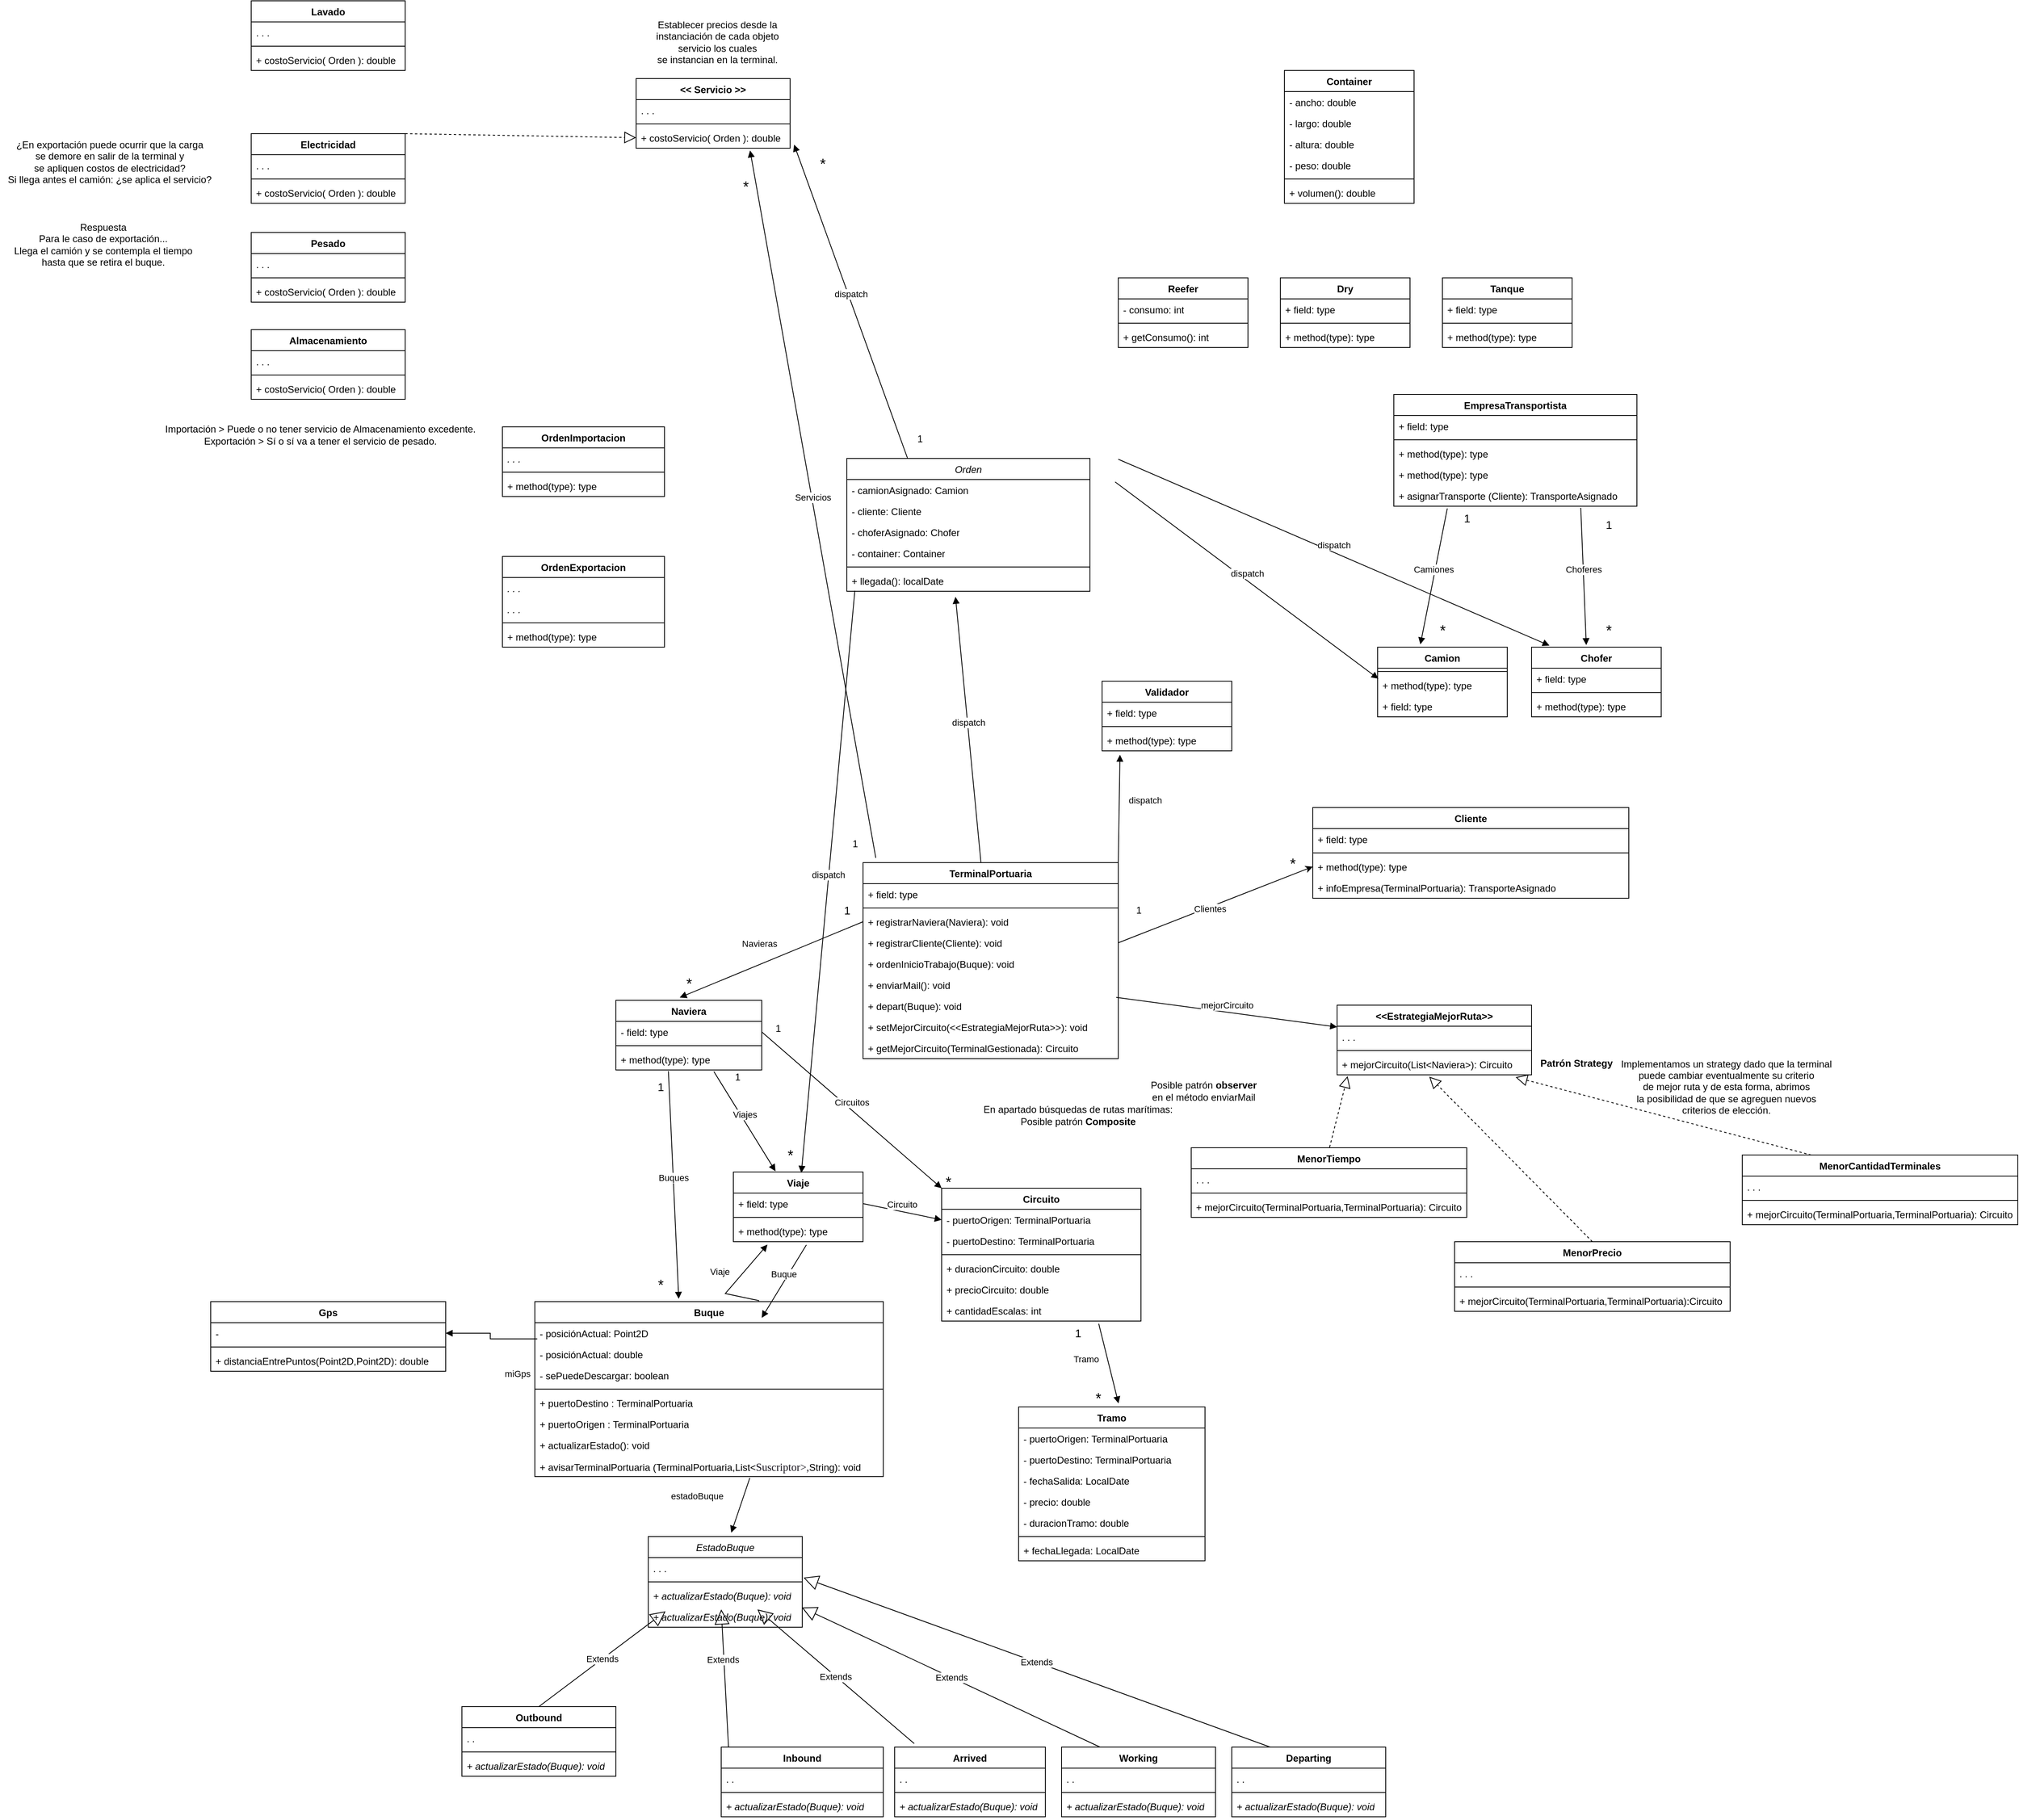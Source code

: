 <mxfile version="21.2.1" type="device" pages="3">
  <diagram name="Página-1" id="ohWhJ8pz_Yb-bU1cgV1I">
    <mxGraphModel dx="1685" dy="1685" grid="1" gridSize="10" guides="1" tooltips="1" connect="1" arrows="1" fold="1" page="1" pageScale="1" pageWidth="827" pageHeight="1169" math="0" shadow="0">
      <root>
        <mxCell id="0" />
        <mxCell id="1" parent="0" />
        <mxCell id="I4CPgBQbWjtv85cgowH--1" value="Naviera" style="swimlane;fontStyle=1;align=center;verticalAlign=top;childLayout=stackLayout;horizontal=1;startSize=26;horizontalStack=0;resizeParent=1;resizeParentMax=0;resizeLast=0;collapsible=1;marginBottom=0;whiteSpace=wrap;html=1;" parent="1" vertex="1">
          <mxGeometry x="100" y="308" width="180" height="86" as="geometry" />
        </mxCell>
        <mxCell id="I4CPgBQbWjtv85cgowH--2" value="- field: type" style="text;strokeColor=none;fillColor=none;align=left;verticalAlign=top;spacingLeft=4;spacingRight=4;overflow=hidden;rotatable=0;points=[[0,0.5],[1,0.5]];portConstraint=eastwest;whiteSpace=wrap;html=1;" parent="I4CPgBQbWjtv85cgowH--1" vertex="1">
          <mxGeometry y="26" width="180" height="26" as="geometry" />
        </mxCell>
        <mxCell id="I4CPgBQbWjtv85cgowH--3" value="" style="line;strokeWidth=1;fillColor=none;align=left;verticalAlign=middle;spacingTop=-1;spacingLeft=3;spacingRight=3;rotatable=0;labelPosition=right;points=[];portConstraint=eastwest;strokeColor=inherit;" parent="I4CPgBQbWjtv85cgowH--1" vertex="1">
          <mxGeometry y="52" width="180" height="8" as="geometry" />
        </mxCell>
        <mxCell id="I4CPgBQbWjtv85cgowH--4" value="+ method(type): type" style="text;strokeColor=none;fillColor=none;align=left;verticalAlign=top;spacingLeft=4;spacingRight=4;overflow=hidden;rotatable=0;points=[[0,0.5],[1,0.5]];portConstraint=eastwest;whiteSpace=wrap;html=1;" parent="I4CPgBQbWjtv85cgowH--1" vertex="1">
          <mxGeometry y="60" width="180" height="26" as="geometry" />
        </mxCell>
        <mxCell id="I4CPgBQbWjtv85cgowH--5" value="Tramo" style="swimlane;fontStyle=1;align=center;verticalAlign=top;childLayout=stackLayout;horizontal=1;startSize=26;horizontalStack=0;resizeParent=1;resizeParentMax=0;resizeLast=0;collapsible=1;marginBottom=0;whiteSpace=wrap;html=1;" parent="1" vertex="1">
          <mxGeometry x="597" y="810" width="230" height="190" as="geometry" />
        </mxCell>
        <mxCell id="I4CPgBQbWjtv85cgowH--6" value="- puertoOrigen: TerminalPortuaria" style="text;strokeColor=none;fillColor=none;align=left;verticalAlign=top;spacingLeft=4;spacingRight=4;overflow=hidden;rotatable=0;points=[[0,0.5],[1,0.5]];portConstraint=eastwest;whiteSpace=wrap;html=1;" parent="I4CPgBQbWjtv85cgowH--5" vertex="1">
          <mxGeometry y="26" width="230" height="26" as="geometry" />
        </mxCell>
        <mxCell id="I4CPgBQbWjtv85cgowH--29" value="- puertoDestino: TerminalPortuaria" style="text;strokeColor=none;fillColor=none;align=left;verticalAlign=top;spacingLeft=4;spacingRight=4;overflow=hidden;rotatable=0;points=[[0,0.5],[1,0.5]];portConstraint=eastwest;whiteSpace=wrap;html=1;" parent="I4CPgBQbWjtv85cgowH--5" vertex="1">
          <mxGeometry y="52" width="230" height="26" as="geometry" />
        </mxCell>
        <mxCell id="I4CPgBQbWjtv85cgowH--102" value="- fechaSalida: LocalDate" style="text;strokeColor=none;fillColor=none;align=left;verticalAlign=top;spacingLeft=4;spacingRight=4;overflow=hidden;rotatable=0;points=[[0,0.5],[1,0.5]];portConstraint=eastwest;whiteSpace=wrap;html=1;" parent="I4CPgBQbWjtv85cgowH--5" vertex="1">
          <mxGeometry y="78" width="230" height="26" as="geometry" />
        </mxCell>
        <mxCell id="BcSkJxSVPNx2eQz3vbX--1" value="- precio: double" style="text;strokeColor=none;fillColor=none;align=left;verticalAlign=top;spacingLeft=4;spacingRight=4;overflow=hidden;rotatable=0;points=[[0,0.5],[1,0.5]];portConstraint=eastwest;whiteSpace=wrap;html=1;" parent="I4CPgBQbWjtv85cgowH--5" vertex="1">
          <mxGeometry y="104" width="230" height="26" as="geometry" />
        </mxCell>
        <mxCell id="2Z-IslOXGem1Pd1sCz7w-1" value="- duracionTramo: double" style="text;strokeColor=none;fillColor=none;align=left;verticalAlign=top;spacingLeft=4;spacingRight=4;overflow=hidden;rotatable=0;points=[[0,0.5],[1,0.5]];portConstraint=eastwest;whiteSpace=wrap;html=1;" parent="I4CPgBQbWjtv85cgowH--5" vertex="1">
          <mxGeometry y="130" width="230" height="26" as="geometry" />
        </mxCell>
        <mxCell id="I4CPgBQbWjtv85cgowH--7" value="" style="line;strokeWidth=1;fillColor=none;align=left;verticalAlign=middle;spacingTop=-1;spacingLeft=3;spacingRight=3;rotatable=0;labelPosition=right;points=[];portConstraint=eastwest;strokeColor=inherit;" parent="I4CPgBQbWjtv85cgowH--5" vertex="1">
          <mxGeometry y="156" width="230" height="8" as="geometry" />
        </mxCell>
        <mxCell id="I4CPgBQbWjtv85cgowH--8" value="+ fechaLlegada: LocalDate" style="text;strokeColor=none;fillColor=none;align=left;verticalAlign=top;spacingLeft=4;spacingRight=4;overflow=hidden;rotatable=0;points=[[0,0.5],[1,0.5]];portConstraint=eastwest;whiteSpace=wrap;html=1;" parent="I4CPgBQbWjtv85cgowH--5" vertex="1">
          <mxGeometry y="164" width="230" height="26" as="geometry" />
        </mxCell>
        <mxCell id="I4CPgBQbWjtv85cgowH--9" value="EmpresaTransportista" style="swimlane;fontStyle=1;align=center;verticalAlign=top;childLayout=stackLayout;horizontal=1;startSize=26;horizontalStack=0;resizeParent=1;resizeParentMax=0;resizeLast=0;collapsible=1;marginBottom=0;whiteSpace=wrap;html=1;" parent="1" vertex="1">
          <mxGeometry x="1060" y="-440" width="300" height="138" as="geometry" />
        </mxCell>
        <mxCell id="I4CPgBQbWjtv85cgowH--10" value="+ field: type" style="text;strokeColor=none;fillColor=none;align=left;verticalAlign=top;spacingLeft=4;spacingRight=4;overflow=hidden;rotatable=0;points=[[0,0.5],[1,0.5]];portConstraint=eastwest;whiteSpace=wrap;html=1;" parent="I4CPgBQbWjtv85cgowH--9" vertex="1">
          <mxGeometry y="26" width="300" height="26" as="geometry" />
        </mxCell>
        <mxCell id="I4CPgBQbWjtv85cgowH--11" value="" style="line;strokeWidth=1;fillColor=none;align=left;verticalAlign=middle;spacingTop=-1;spacingLeft=3;spacingRight=3;rotatable=0;labelPosition=right;points=[];portConstraint=eastwest;strokeColor=inherit;" parent="I4CPgBQbWjtv85cgowH--9" vertex="1">
          <mxGeometry y="52" width="300" height="8" as="geometry" />
        </mxCell>
        <mxCell id="I4CPgBQbWjtv85cgowH--12" value="+ method(type): type" style="text;strokeColor=none;fillColor=none;align=left;verticalAlign=top;spacingLeft=4;spacingRight=4;overflow=hidden;rotatable=0;points=[[0,0.5],[1,0.5]];portConstraint=eastwest;whiteSpace=wrap;html=1;" parent="I4CPgBQbWjtv85cgowH--9" vertex="1">
          <mxGeometry y="60" width="300" height="26" as="geometry" />
        </mxCell>
        <mxCell id="mLnSrJATvyeAz6sMhdUF-22" value="+ method(type): type" style="text;strokeColor=none;fillColor=none;align=left;verticalAlign=top;spacingLeft=4;spacingRight=4;overflow=hidden;rotatable=0;points=[[0,0.5],[1,0.5]];portConstraint=eastwest;whiteSpace=wrap;html=1;" parent="I4CPgBQbWjtv85cgowH--9" vertex="1">
          <mxGeometry y="86" width="300" height="26" as="geometry" />
        </mxCell>
        <mxCell id="mLnSrJATvyeAz6sMhdUF-23" value="+ asignarTransporte (Cliente): TransporteAsignado" style="text;strokeColor=none;fillColor=none;align=left;verticalAlign=top;spacingLeft=4;spacingRight=4;overflow=hidden;rotatable=0;points=[[0,0.5],[1,0.5]];portConstraint=eastwest;whiteSpace=wrap;html=1;" parent="I4CPgBQbWjtv85cgowH--9" vertex="1">
          <mxGeometry y="112" width="300" height="26" as="geometry" />
        </mxCell>
        <mxCell id="I4CPgBQbWjtv85cgowH--13" value="Buque&lt;br&gt;" style="swimlane;fontStyle=1;align=center;verticalAlign=top;childLayout=stackLayout;horizontal=1;startSize=26;horizontalStack=0;resizeParent=1;resizeParentMax=0;resizeLast=0;collapsible=1;marginBottom=0;whiteSpace=wrap;html=1;" parent="1" vertex="1">
          <mxGeometry y="680" width="430" height="216" as="geometry" />
        </mxCell>
        <mxCell id="I4CPgBQbWjtv85cgowH--14" value="- posiciónActual: Point2D" style="text;strokeColor=none;fillColor=none;align=left;verticalAlign=top;spacingLeft=4;spacingRight=4;overflow=hidden;rotatable=0;points=[[0,0.5],[1,0.5]];portConstraint=eastwest;whiteSpace=wrap;html=1;" parent="I4CPgBQbWjtv85cgowH--13" vertex="1">
          <mxGeometry y="26" width="430" height="26" as="geometry" />
        </mxCell>
        <mxCell id="_xlehMlTtPSMApa1-Vpd-3" value="- posiciónActual: double" style="text;strokeColor=none;fillColor=none;align=left;verticalAlign=top;spacingLeft=4;spacingRight=4;overflow=hidden;rotatable=0;points=[[0,0.5],[1,0.5]];portConstraint=eastwest;whiteSpace=wrap;html=1;" parent="I4CPgBQbWjtv85cgowH--13" vertex="1">
          <mxGeometry y="52" width="430" height="26" as="geometry" />
        </mxCell>
        <mxCell id="qq_bLavf5a70FFrJv6Gi-9" value="-&amp;nbsp;sePuedeDescargar&lt;span style=&quot;background-color: initial;&quot;&gt;: boolean&lt;/span&gt;&lt;div style=&quot;background-color:#2f2f2f;padding:0px 0px 0px 2px;&quot;&gt;&lt;div style=&quot;color: rgb(170, 170, 170); font-family: Consolas; font-size: 10pt;&quot;&gt;&lt;p style=&quot;background-color:#373737;margin:0;&quot;&gt;&lt;span style=&quot;color:#d9e8f7;&quot;&gt;&lt;/span&gt;&lt;/p&gt;&lt;/div&gt;&lt;/div&gt;" style="text;strokeColor=none;fillColor=none;align=left;verticalAlign=top;spacingLeft=4;spacingRight=4;overflow=hidden;rotatable=0;points=[[0,0.5],[1,0.5]];portConstraint=eastwest;whiteSpace=wrap;html=1;" vertex="1" parent="I4CPgBQbWjtv85cgowH--13">
          <mxGeometry y="78" width="430" height="26" as="geometry" />
        </mxCell>
        <mxCell id="I4CPgBQbWjtv85cgowH--15" value="" style="line;strokeWidth=1;fillColor=none;align=left;verticalAlign=middle;spacingTop=-1;spacingLeft=3;spacingRight=3;rotatable=0;labelPosition=right;points=[];portConstraint=eastwest;strokeColor=inherit;" parent="I4CPgBQbWjtv85cgowH--13" vertex="1">
          <mxGeometry y="104" width="430" height="8" as="geometry" />
        </mxCell>
        <mxCell id="I4CPgBQbWjtv85cgowH--16" value="+&amp;nbsp;puertoDestino :&amp;nbsp;TerminalPortuaria&lt;div style=&quot;background-color:#2f2f2f;padding:0px 0px 0px 2px;&quot;&gt;&lt;div style=&quot;color: rgb(170, 170, 170); font-family: Consolas; font-size: 10pt;&quot;&gt;&lt;p style=&quot;background-color:#373737;margin:0;&quot;&gt;&lt;span style=&quot;color:#d9e8f7;&quot;&gt;&lt;/span&gt;&lt;/p&gt;&lt;/div&gt;&lt;/div&gt;&lt;div style=&quot;background-color:#2f2f2f;padding:0px 0px 0px 2px;&quot;&gt;&lt;div style=&quot;color: rgb(170, 170, 170); font-family: Consolas; font-size: 10pt;&quot;&gt;&lt;p style=&quot;background-color:#373737;margin:0;&quot;&gt;&lt;span style=&quot;color:#d9e8f7;&quot;&gt;&lt;/span&gt;&lt;/p&gt;&lt;/div&gt;&lt;/div&gt;" style="text;strokeColor=none;fillColor=none;align=left;verticalAlign=top;spacingLeft=4;spacingRight=4;overflow=hidden;rotatable=0;points=[[0,0.5],[1,0.5]];portConstraint=eastwest;whiteSpace=wrap;html=1;" parent="I4CPgBQbWjtv85cgowH--13" vertex="1">
          <mxGeometry y="112" width="430" height="26" as="geometry" />
        </mxCell>
        <mxCell id="qq_bLavf5a70FFrJv6Gi-11" value="+&amp;nbsp;puertoOrigen&lt;span style=&quot;background-color: initial;&quot;&gt;&amp;nbsp;:&amp;nbsp;TerminalPortuaria&lt;/span&gt;&lt;div style=&quot;background-color:#2f2f2f;padding:0px 0px 0px 2px;&quot;&gt;&lt;div style=&quot;color: rgb(170, 170, 170); font-family: Consolas; font-size: 10pt;&quot;&gt;&lt;p style=&quot;background-color:#373737;margin:0;&quot;&gt;&lt;span style=&quot;color:#d9e8f7;&quot;&gt;&lt;/span&gt;&lt;/p&gt;&lt;/div&gt;&lt;/div&gt;&lt;div style=&quot;background-color:#2f2f2f;padding:0px 0px 0px 2px;&quot;&gt;&lt;div style=&quot;color: rgb(170, 170, 170); font-family: Consolas; font-size: 10pt;&quot;&gt;&lt;p style=&quot;background-color:#373737;margin:0;&quot;&gt;&lt;span style=&quot;color:#d9e8f7;&quot;&gt;&lt;/span&gt;&lt;/p&gt;&lt;/div&gt;&lt;/div&gt;&lt;div style=&quot;background-color:#2f2f2f;padding:0px 0px 0px 2px;&quot;&gt;&lt;div style=&quot;color: rgb(170, 170, 170); font-family: Consolas; font-size: 10pt;&quot;&gt;&lt;p style=&quot;background-color:#373737;margin:0;&quot;&gt;&lt;span style=&quot;color:#d9e8f7;&quot;&gt;&lt;/span&gt;&lt;/p&gt;&lt;/div&gt;&lt;/div&gt;" style="text;strokeColor=none;fillColor=none;align=left;verticalAlign=top;spacingLeft=4;spacingRight=4;overflow=hidden;rotatable=0;points=[[0,0.5],[1,0.5]];portConstraint=eastwest;whiteSpace=wrap;html=1;" vertex="1" parent="I4CPgBQbWjtv85cgowH--13">
          <mxGeometry y="138" width="430" height="26" as="geometry" />
        </mxCell>
        <mxCell id="qq_bLavf5a70FFrJv6Gi-10" value="+ actualizarEstado(): void&lt;br&gt;" style="text;strokeColor=none;fillColor=none;align=left;verticalAlign=top;spacingLeft=4;spacingRight=4;overflow=hidden;rotatable=0;points=[[0,0.5],[1,0.5]];portConstraint=eastwest;whiteSpace=wrap;html=1;" vertex="1" parent="I4CPgBQbWjtv85cgowH--13">
          <mxGeometry y="164" width="430" height="26" as="geometry" />
        </mxCell>
        <mxCell id="_xlehMlTtPSMApa1-Vpd-1" value="+&amp;nbsp;avisarTerminalPortuaria (TerminalPortuaria,List&amp;lt;&lt;font color=&quot;#18141d&quot;&gt;&lt;span style=&quot;font-family: Consolas; font-size: 10pt;&quot;&gt;Suscriptor&lt;/span&gt;&lt;span style=&quot;font-family: Consolas; font-size: 10pt;&quot;&gt;&amp;gt;,&lt;/span&gt;&lt;/font&gt;String): void&lt;div style=&quot;background-color:#2f2f2f;padding:0px 0px 0px 2px;&quot;&gt;&lt;div style=&quot;color: rgb(170, 170, 170); font-family: Consolas; font-size: 10pt;&quot;&gt;&lt;p style=&quot;background-color:#373737;margin:0;&quot;&gt;&lt;span style=&quot;color:#d9e8f7;&quot;&gt;&lt;/span&gt;&lt;/p&gt;&lt;/div&gt;&lt;/div&gt;&lt;div style=&quot;background-color:#2f2f2f;padding:0px 0px 0px 2px;&quot;&gt;&lt;div style=&quot;color: rgb(170, 170, 170); font-family: Consolas; font-size: 10pt;&quot;&gt;&lt;p style=&quot;background-color:#373737;margin:0;&quot;&gt;&lt;span style=&quot;color:#d9e8f7;&quot;&gt;&lt;/span&gt;&lt;/p&gt;&lt;/div&gt;&lt;/div&gt;&lt;div style=&quot;background-color:#2f2f2f;padding:0px 0px 0px 2px;&quot;&gt;&lt;div style=&quot;color: rgb(170, 170, 170); font-family: Consolas; font-size: 10pt;&quot;&gt;&lt;p style=&quot;background-color:#373737;margin:0;&quot;&gt;&lt;span style=&quot;color:#f9faf4;&quot;&gt;&lt;/span&gt;&lt;/p&gt;&lt;/div&gt;&lt;/div&gt;&lt;div style=&quot;background-color:#2f2f2f;padding:0px 0px 0px 2px;&quot;&gt;&lt;div style=&quot;color: rgb(170, 170, 170); font-family: Consolas; font-size: 10pt;&quot;&gt;&lt;p style=&quot;background-color:#373737;margin:0;&quot;&gt;&lt;span style=&quot;color:#d9e8f7;&quot;&gt;&lt;/span&gt;&lt;/p&gt;&lt;/div&gt;&lt;/div&gt;" style="text;strokeColor=none;fillColor=none;align=left;verticalAlign=top;spacingLeft=4;spacingRight=4;overflow=hidden;rotatable=0;points=[[0,0.5],[1,0.5]];portConstraint=eastwest;whiteSpace=wrap;html=1;" parent="I4CPgBQbWjtv85cgowH--13" vertex="1">
          <mxGeometry y="190" width="430" height="26" as="geometry" />
        </mxCell>
        <mxCell id="I4CPgBQbWjtv85cgowH--17" value="Buques" style="html=1;verticalAlign=bottom;endArrow=block;curved=0;rounded=0;exitX=0.36;exitY=1.054;exitDx=0;exitDy=0;exitPerimeter=0;entryX=0.413;entryY=-0.016;entryDx=0;entryDy=0;entryPerimeter=0;" parent="1" source="I4CPgBQbWjtv85cgowH--4" target="I4CPgBQbWjtv85cgowH--13" edge="1">
          <mxGeometry width="80" relative="1" as="geometry">
            <mxPoint x="120" y="390" as="sourcePoint" />
            <mxPoint x="200" y="390" as="targetPoint" />
          </mxGeometry>
        </mxCell>
        <mxCell id="I4CPgBQbWjtv85cgowH--18" value="&lt;font style=&quot;font-size: 14px;&quot;&gt;1&lt;/font&gt;" style="text;html=1;align=center;verticalAlign=middle;resizable=0;points=[];autosize=1;strokeColor=none;fillColor=none;" parent="1" vertex="1">
          <mxGeometry x="140" y="400" width="30" height="30" as="geometry" />
        </mxCell>
        <mxCell id="I4CPgBQbWjtv85cgowH--19" value="&lt;font style=&quot;font-size: 18px;&quot;&gt;*&lt;/font&gt;" style="text;html=1;align=center;verticalAlign=middle;resizable=0;points=[];autosize=1;strokeColor=none;fillColor=none;" parent="1" vertex="1">
          <mxGeometry x="140" y="640" width="30" height="40" as="geometry" />
        </mxCell>
        <mxCell id="I4CPgBQbWjtv85cgowH--21" value="TerminalPortuaria" style="swimlane;fontStyle=1;align=center;verticalAlign=top;childLayout=stackLayout;horizontal=1;startSize=26;horizontalStack=0;resizeParent=1;resizeParentMax=0;resizeLast=0;collapsible=1;marginBottom=0;whiteSpace=wrap;html=1;" parent="1" vertex="1">
          <mxGeometry x="405" y="138" width="315" height="242" as="geometry" />
        </mxCell>
        <mxCell id="I4CPgBQbWjtv85cgowH--22" value="+ field: type" style="text;strokeColor=none;fillColor=none;align=left;verticalAlign=top;spacingLeft=4;spacingRight=4;overflow=hidden;rotatable=0;points=[[0,0.5],[1,0.5]];portConstraint=eastwest;whiteSpace=wrap;html=1;" parent="I4CPgBQbWjtv85cgowH--21" vertex="1">
          <mxGeometry y="26" width="315" height="26" as="geometry" />
        </mxCell>
        <mxCell id="I4CPgBQbWjtv85cgowH--23" value="" style="line;strokeWidth=1;fillColor=none;align=left;verticalAlign=middle;spacingTop=-1;spacingLeft=3;spacingRight=3;rotatable=0;labelPosition=right;points=[];portConstraint=eastwest;strokeColor=inherit;" parent="I4CPgBQbWjtv85cgowH--21" vertex="1">
          <mxGeometry y="52" width="315" height="8" as="geometry" />
        </mxCell>
        <mxCell id="I4CPgBQbWjtv85cgowH--24" value="+ registrarNaviera(Naviera): void" style="text;strokeColor=none;fillColor=none;align=left;verticalAlign=top;spacingLeft=4;spacingRight=4;overflow=hidden;rotatable=0;points=[[0,0.5],[1,0.5]];portConstraint=eastwest;whiteSpace=wrap;html=1;" parent="I4CPgBQbWjtv85cgowH--21" vertex="1">
          <mxGeometry y="60" width="315" height="26" as="geometry" />
        </mxCell>
        <mxCell id="mLnSrJATvyeAz6sMhdUF-5" value="+ registrarCliente(Cliente): void" style="text;strokeColor=none;fillColor=none;align=left;verticalAlign=top;spacingLeft=4;spacingRight=4;overflow=hidden;rotatable=0;points=[[0,0.5],[1,0.5]];portConstraint=eastwest;whiteSpace=wrap;html=1;" parent="I4CPgBQbWjtv85cgowH--21" vertex="1">
          <mxGeometry y="86" width="315" height="26" as="geometry" />
        </mxCell>
        <mxCell id="mLnSrJATvyeAz6sMhdUF-70" value="+ ordenInicioTrabajo(Buque): void" style="text;strokeColor=none;fillColor=none;align=left;verticalAlign=top;spacingLeft=4;spacingRight=4;overflow=hidden;rotatable=0;points=[[0,0.5],[1,0.5]];portConstraint=eastwest;whiteSpace=wrap;html=1;" parent="I4CPgBQbWjtv85cgowH--21" vertex="1">
          <mxGeometry y="112" width="315" height="26" as="geometry" />
        </mxCell>
        <mxCell id="mLnSrJATvyeAz6sMhdUF-71" value="+ enviarMail(): void" style="text;strokeColor=none;fillColor=none;align=left;verticalAlign=top;spacingLeft=4;spacingRight=4;overflow=hidden;rotatable=0;points=[[0,0.5],[1,0.5]];portConstraint=eastwest;whiteSpace=wrap;html=1;" parent="I4CPgBQbWjtv85cgowH--21" vertex="1">
          <mxGeometry y="138" width="315" height="26" as="geometry" />
        </mxCell>
        <mxCell id="mLnSrJATvyeAz6sMhdUF-95" value="+ depart(Buque): void" style="text;strokeColor=none;fillColor=none;align=left;verticalAlign=top;spacingLeft=4;spacingRight=4;overflow=hidden;rotatable=0;points=[[0,0.5],[1,0.5]];portConstraint=eastwest;whiteSpace=wrap;html=1;" parent="I4CPgBQbWjtv85cgowH--21" vertex="1">
          <mxGeometry y="164" width="315" height="26" as="geometry" />
        </mxCell>
        <mxCell id="6nLDpHNXdsPsUbaimv-0-1" value="+ setMejorCircuito(&amp;lt;&amp;lt;EstrategiaMejorRuta&amp;gt;&amp;gt;): void" style="text;strokeColor=none;fillColor=none;align=left;verticalAlign=top;spacingLeft=4;spacingRight=4;overflow=hidden;rotatable=0;points=[[0,0.5],[1,0.5]];portConstraint=eastwest;whiteSpace=wrap;html=1;" parent="I4CPgBQbWjtv85cgowH--21" vertex="1">
          <mxGeometry y="190" width="315" height="26" as="geometry" />
        </mxCell>
        <mxCell id="6nLDpHNXdsPsUbaimv-0-2" value="+ getMejorCircuito(TerminalGestionada): Circuito" style="text;strokeColor=none;fillColor=none;align=left;verticalAlign=top;spacingLeft=4;spacingRight=4;overflow=hidden;rotatable=0;points=[[0,0.5],[1,0.5]];portConstraint=eastwest;whiteSpace=wrap;html=1;" parent="I4CPgBQbWjtv85cgowH--21" vertex="1">
          <mxGeometry y="216" width="315" height="26" as="geometry" />
        </mxCell>
        <mxCell id="I4CPgBQbWjtv85cgowH--25" value="Navieras" style="html=1;verticalAlign=bottom;endArrow=block;curved=0;rounded=0;entryX=0.438;entryY=-0.04;entryDx=0;entryDy=0;entryPerimeter=0;exitX=0;exitY=0.5;exitDx=0;exitDy=0;" parent="1" source="I4CPgBQbWjtv85cgowH--24" target="I4CPgBQbWjtv85cgowH--1" edge="1">
          <mxGeometry x="0.08" y="-16" width="80" relative="1" as="geometry">
            <mxPoint x="445" y="245" as="sourcePoint" />
            <mxPoint x="190" y="160" as="targetPoint" />
            <mxPoint as="offset" />
          </mxGeometry>
        </mxCell>
        <mxCell id="I4CPgBQbWjtv85cgowH--26" value="&lt;font style=&quot;font-size: 14px;&quot;&gt;1&lt;/font&gt;" style="text;html=1;align=center;verticalAlign=middle;resizable=0;points=[];autosize=1;strokeColor=none;fillColor=none;" parent="1" vertex="1">
          <mxGeometry x="370" y="182" width="30" height="30" as="geometry" />
        </mxCell>
        <mxCell id="I4CPgBQbWjtv85cgowH--27" value="&lt;font style=&quot;font-size: 18px;&quot;&gt;*&lt;/font&gt;" style="text;html=1;align=center;verticalAlign=middle;resizable=0;points=[];autosize=1;strokeColor=none;fillColor=none;" parent="1" vertex="1">
          <mxGeometry x="175" y="268" width="30" height="40" as="geometry" />
        </mxCell>
        <mxCell id="I4CPgBQbWjtv85cgowH--28" value="Circuitos" style="html=1;verticalAlign=bottom;endArrow=block;curved=0;rounded=0;exitX=1;exitY=0.5;exitDx=0;exitDy=0;entryX=0;entryY=0;entryDx=0;entryDy=0;" parent="1" source="I4CPgBQbWjtv85cgowH--2" target="I4CPgBQbWjtv85cgowH--34" edge="1">
          <mxGeometry width="80" relative="1" as="geometry">
            <mxPoint x="290" y="270" as="sourcePoint" />
            <mxPoint x="370" y="270" as="targetPoint" />
          </mxGeometry>
        </mxCell>
        <mxCell id="I4CPgBQbWjtv85cgowH--30" value="Container" style="swimlane;fontStyle=1;align=center;verticalAlign=top;childLayout=stackLayout;horizontal=1;startSize=26;horizontalStack=0;resizeParent=1;resizeParentMax=0;resizeLast=0;collapsible=1;marginBottom=0;whiteSpace=wrap;html=1;" parent="1" vertex="1">
          <mxGeometry x="925" y="-840" width="160" height="164" as="geometry" />
        </mxCell>
        <mxCell id="I4CPgBQbWjtv85cgowH--31" value="- ancho: double" style="text;strokeColor=none;fillColor=none;align=left;verticalAlign=top;spacingLeft=4;spacingRight=4;overflow=hidden;rotatable=0;points=[[0,0.5],[1,0.5]];portConstraint=eastwest;whiteSpace=wrap;html=1;" parent="I4CPgBQbWjtv85cgowH--30" vertex="1">
          <mxGeometry y="26" width="160" height="26" as="geometry" />
        </mxCell>
        <mxCell id="BcSkJxSVPNx2eQz3vbX--2" value="- largo: double" style="text;strokeColor=none;fillColor=none;align=left;verticalAlign=top;spacingLeft=4;spacingRight=4;overflow=hidden;rotatable=0;points=[[0,0.5],[1,0.5]];portConstraint=eastwest;whiteSpace=wrap;html=1;" parent="I4CPgBQbWjtv85cgowH--30" vertex="1">
          <mxGeometry y="52" width="160" height="26" as="geometry" />
        </mxCell>
        <mxCell id="BcSkJxSVPNx2eQz3vbX--3" value="- altura: double" style="text;strokeColor=none;fillColor=none;align=left;verticalAlign=top;spacingLeft=4;spacingRight=4;overflow=hidden;rotatable=0;points=[[0,0.5],[1,0.5]];portConstraint=eastwest;whiteSpace=wrap;html=1;" parent="I4CPgBQbWjtv85cgowH--30" vertex="1">
          <mxGeometry y="78" width="160" height="26" as="geometry" />
        </mxCell>
        <mxCell id="BcSkJxSVPNx2eQz3vbX--4" value="- peso: double" style="text;strokeColor=none;fillColor=none;align=left;verticalAlign=top;spacingLeft=4;spacingRight=4;overflow=hidden;rotatable=0;points=[[0,0.5],[1,0.5]];portConstraint=eastwest;whiteSpace=wrap;html=1;" parent="I4CPgBQbWjtv85cgowH--30" vertex="1">
          <mxGeometry y="104" width="160" height="26" as="geometry" />
        </mxCell>
        <mxCell id="I4CPgBQbWjtv85cgowH--32" value="" style="line;strokeWidth=1;fillColor=none;align=left;verticalAlign=middle;spacingTop=-1;spacingLeft=3;spacingRight=3;rotatable=0;labelPosition=right;points=[];portConstraint=eastwest;strokeColor=inherit;" parent="I4CPgBQbWjtv85cgowH--30" vertex="1">
          <mxGeometry y="130" width="160" height="8" as="geometry" />
        </mxCell>
        <mxCell id="I4CPgBQbWjtv85cgowH--33" value="+ volumen(): double" style="text;strokeColor=none;fillColor=none;align=left;verticalAlign=top;spacingLeft=4;spacingRight=4;overflow=hidden;rotatable=0;points=[[0,0.5],[1,0.5]];portConstraint=eastwest;whiteSpace=wrap;html=1;" parent="I4CPgBQbWjtv85cgowH--30" vertex="1">
          <mxGeometry y="138" width="160" height="26" as="geometry" />
        </mxCell>
        <mxCell id="I4CPgBQbWjtv85cgowH--34" value="Circuito" style="swimlane;fontStyle=1;align=center;verticalAlign=top;childLayout=stackLayout;horizontal=1;startSize=26;horizontalStack=0;resizeParent=1;resizeParentMax=0;resizeLast=0;collapsible=1;marginBottom=0;whiteSpace=wrap;html=1;" parent="1" vertex="1">
          <mxGeometry x="502" y="540" width="246" height="164" as="geometry" />
        </mxCell>
        <mxCell id="I4CPgBQbWjtv85cgowH--35" value="- puertoOrigen: TerminalPortuaria" style="text;strokeColor=none;fillColor=none;align=left;verticalAlign=top;spacingLeft=4;spacingRight=4;overflow=hidden;rotatable=0;points=[[0,0.5],[1,0.5]];portConstraint=eastwest;whiteSpace=wrap;html=1;" parent="I4CPgBQbWjtv85cgowH--34" vertex="1">
          <mxGeometry y="26" width="246" height="26" as="geometry" />
        </mxCell>
        <mxCell id="_xlehMlTtPSMApa1-Vpd-8" value="- puertoDestino: TerminalPortuaria" style="text;strokeColor=none;fillColor=none;align=left;verticalAlign=top;spacingLeft=4;spacingRight=4;overflow=hidden;rotatable=0;points=[[0,0.5],[1,0.5]];portConstraint=eastwest;whiteSpace=wrap;html=1;" parent="I4CPgBQbWjtv85cgowH--34" vertex="1">
          <mxGeometry y="52" width="246" height="26" as="geometry" />
        </mxCell>
        <mxCell id="I4CPgBQbWjtv85cgowH--36" value="" style="line;strokeWidth=1;fillColor=none;align=left;verticalAlign=middle;spacingTop=-1;spacingLeft=3;spacingRight=3;rotatable=0;labelPosition=right;points=[];portConstraint=eastwest;strokeColor=inherit;" parent="I4CPgBQbWjtv85cgowH--34" vertex="1">
          <mxGeometry y="78" width="246" height="8" as="geometry" />
        </mxCell>
        <mxCell id="I4CPgBQbWjtv85cgowH--37" value="+ duracionCircuito: double" style="text;strokeColor=none;fillColor=none;align=left;verticalAlign=top;spacingLeft=4;spacingRight=4;overflow=hidden;rotatable=0;points=[[0,0.5],[1,0.5]];portConstraint=eastwest;whiteSpace=wrap;html=1;" parent="I4CPgBQbWjtv85cgowH--34" vertex="1">
          <mxGeometry y="86" width="246" height="26" as="geometry" />
        </mxCell>
        <mxCell id="6nLDpHNXdsPsUbaimv-0-6" value="+ precioCircuito: double" style="text;strokeColor=none;fillColor=none;align=left;verticalAlign=top;spacingLeft=4;spacingRight=4;overflow=hidden;rotatable=0;points=[[0,0.5],[1,0.5]];portConstraint=eastwest;whiteSpace=wrap;html=1;" parent="I4CPgBQbWjtv85cgowH--34" vertex="1">
          <mxGeometry y="112" width="246" height="26" as="geometry" />
        </mxCell>
        <mxCell id="6nLDpHNXdsPsUbaimv-0-8" value="+ cantidadEscalas: int" style="text;strokeColor=none;fillColor=none;align=left;verticalAlign=top;spacingLeft=4;spacingRight=4;overflow=hidden;rotatable=0;points=[[0,0.5],[1,0.5]];portConstraint=eastwest;whiteSpace=wrap;html=1;" parent="I4CPgBQbWjtv85cgowH--34" vertex="1">
          <mxGeometry y="138" width="246" height="26" as="geometry" />
        </mxCell>
        <mxCell id="I4CPgBQbWjtv85cgowH--38" value="Tramo" style="html=1;verticalAlign=bottom;endArrow=block;curved=0;rounded=0;exitX=0.788;exitY=1.123;exitDx=0;exitDy=0;exitPerimeter=0;entryX=0.536;entryY=-0.023;entryDx=0;entryDy=0;entryPerimeter=0;" parent="1" source="6nLDpHNXdsPsUbaimv-0-8" target="I4CPgBQbWjtv85cgowH--5" edge="1">
          <mxGeometry x="-0.065" y="-28" width="80" relative="1" as="geometry">
            <mxPoint x="603" y="693" as="sourcePoint" />
            <mxPoint x="683" y="693" as="targetPoint" />
            <mxPoint as="offset" />
          </mxGeometry>
        </mxCell>
        <mxCell id="I4CPgBQbWjtv85cgowH--39" value="&lt;font style=&quot;font-size: 14px;&quot;&gt;1&lt;/font&gt;" style="text;html=1;align=center;verticalAlign=middle;resizable=0;points=[];autosize=1;strokeColor=none;fillColor=none;" parent="1" vertex="1">
          <mxGeometry x="655" y="704" width="30" height="30" as="geometry" />
        </mxCell>
        <mxCell id="I4CPgBQbWjtv85cgowH--40" value="&lt;font style=&quot;font-size: 18px;&quot;&gt;*&lt;/font&gt;" style="text;html=1;align=center;verticalAlign=middle;resizable=0;points=[];autosize=1;strokeColor=none;fillColor=none;" parent="1" vertex="1">
          <mxGeometry x="680" y="780" width="30" height="40" as="geometry" />
        </mxCell>
        <mxCell id="I4CPgBQbWjtv85cgowH--43" value="Camion" style="swimlane;fontStyle=1;align=center;verticalAlign=top;childLayout=stackLayout;horizontal=1;startSize=26;horizontalStack=0;resizeParent=1;resizeParentMax=0;resizeLast=0;collapsible=1;marginBottom=0;whiteSpace=wrap;html=1;" parent="1" vertex="1">
          <mxGeometry x="1040" y="-128" width="160" height="86" as="geometry" />
        </mxCell>
        <mxCell id="I4CPgBQbWjtv85cgowH--45" value="" style="line;strokeWidth=1;fillColor=none;align=left;verticalAlign=middle;spacingTop=-1;spacingLeft=3;spacingRight=3;rotatable=0;labelPosition=right;points=[];portConstraint=eastwest;strokeColor=inherit;" parent="I4CPgBQbWjtv85cgowH--43" vertex="1">
          <mxGeometry y="26" width="160" height="8" as="geometry" />
        </mxCell>
        <mxCell id="I4CPgBQbWjtv85cgowH--46" value="+ method(type): type" style="text;strokeColor=none;fillColor=none;align=left;verticalAlign=top;spacingLeft=4;spacingRight=4;overflow=hidden;rotatable=0;points=[[0,0.5],[1,0.5]];portConstraint=eastwest;whiteSpace=wrap;html=1;" parent="I4CPgBQbWjtv85cgowH--43" vertex="1">
          <mxGeometry y="34" width="160" height="26" as="geometry" />
        </mxCell>
        <mxCell id="I4CPgBQbWjtv85cgowH--44" value="+ field: type" style="text;strokeColor=none;fillColor=none;align=left;verticalAlign=top;spacingLeft=4;spacingRight=4;overflow=hidden;rotatable=0;points=[[0,0.5],[1,0.5]];portConstraint=eastwest;whiteSpace=wrap;html=1;" parent="I4CPgBQbWjtv85cgowH--43" vertex="1">
          <mxGeometry y="60" width="160" height="26" as="geometry" />
        </mxCell>
        <mxCell id="I4CPgBQbWjtv85cgowH--47" value="Chofer" style="swimlane;fontStyle=1;align=center;verticalAlign=top;childLayout=stackLayout;horizontal=1;startSize=26;horizontalStack=0;resizeParent=1;resizeParentMax=0;resizeLast=0;collapsible=1;marginBottom=0;whiteSpace=wrap;html=1;" parent="1" vertex="1">
          <mxGeometry x="1230" y="-128" width="160" height="86" as="geometry" />
        </mxCell>
        <mxCell id="I4CPgBQbWjtv85cgowH--48" value="+ field: type" style="text;strokeColor=none;fillColor=none;align=left;verticalAlign=top;spacingLeft=4;spacingRight=4;overflow=hidden;rotatable=0;points=[[0,0.5],[1,0.5]];portConstraint=eastwest;whiteSpace=wrap;html=1;" parent="I4CPgBQbWjtv85cgowH--47" vertex="1">
          <mxGeometry y="26" width="160" height="26" as="geometry" />
        </mxCell>
        <mxCell id="I4CPgBQbWjtv85cgowH--49" value="" style="line;strokeWidth=1;fillColor=none;align=left;verticalAlign=middle;spacingTop=-1;spacingLeft=3;spacingRight=3;rotatable=0;labelPosition=right;points=[];portConstraint=eastwest;strokeColor=inherit;" parent="I4CPgBQbWjtv85cgowH--47" vertex="1">
          <mxGeometry y="52" width="160" height="8" as="geometry" />
        </mxCell>
        <mxCell id="I4CPgBQbWjtv85cgowH--50" value="+ method(type): type" style="text;strokeColor=none;fillColor=none;align=left;verticalAlign=top;spacingLeft=4;spacingRight=4;overflow=hidden;rotatable=0;points=[[0,0.5],[1,0.5]];portConstraint=eastwest;whiteSpace=wrap;html=1;" parent="I4CPgBQbWjtv85cgowH--47" vertex="1">
          <mxGeometry y="60" width="160" height="26" as="geometry" />
        </mxCell>
        <mxCell id="I4CPgBQbWjtv85cgowH--59" value="Camiones" style="html=1;verticalAlign=bottom;endArrow=block;curved=0;rounded=0;entryX=0.33;entryY=-0.04;entryDx=0;entryDy=0;entryPerimeter=0;exitX=0.22;exitY=1.108;exitDx=0;exitDy=0;exitPerimeter=0;" parent="1" source="mLnSrJATvyeAz6sMhdUF-23" target="I4CPgBQbWjtv85cgowH--43" edge="1">
          <mxGeometry width="80" relative="1" as="geometry">
            <mxPoint x="1200" y="-308" as="sourcePoint" />
            <mxPoint x="1120" y="-298" as="targetPoint" />
          </mxGeometry>
        </mxCell>
        <mxCell id="I4CPgBQbWjtv85cgowH--60" value="Choferes" style="html=1;verticalAlign=bottom;endArrow=block;curved=0;rounded=0;entryX=0.422;entryY=-0.03;entryDx=0;entryDy=0;entryPerimeter=0;exitX=0.769;exitY=1.077;exitDx=0;exitDy=0;exitPerimeter=0;" parent="1" source="mLnSrJATvyeAz6sMhdUF-23" target="I4CPgBQbWjtv85cgowH--47" edge="1">
          <mxGeometry width="80" relative="1" as="geometry">
            <mxPoint x="1370" y="-338" as="sourcePoint" />
            <mxPoint x="1320" y="-253" as="targetPoint" />
          </mxGeometry>
        </mxCell>
        <mxCell id="I4CPgBQbWjtv85cgowH--61" value="&lt;font style=&quot;font-size: 14px;&quot;&gt;1&lt;/font&gt;" style="text;html=1;align=center;verticalAlign=middle;resizable=0;points=[];autosize=1;strokeColor=none;fillColor=none;" parent="1" vertex="1">
          <mxGeometry x="1310" y="-294" width="30" height="30" as="geometry" />
        </mxCell>
        <mxCell id="I4CPgBQbWjtv85cgowH--62" value="&lt;font style=&quot;font-size: 18px;&quot;&gt;*&lt;/font&gt;" style="text;html=1;align=center;verticalAlign=middle;resizable=0;points=[];autosize=1;strokeColor=none;fillColor=none;" parent="1" vertex="1">
          <mxGeometry x="1310" y="-168" width="30" height="40" as="geometry" />
        </mxCell>
        <mxCell id="I4CPgBQbWjtv85cgowH--63" value="&lt;font style=&quot;font-size: 14px;&quot;&gt;1&lt;/font&gt;" style="text;html=1;align=center;verticalAlign=middle;resizable=0;points=[];autosize=1;strokeColor=none;fillColor=none;" parent="1" vertex="1">
          <mxGeometry x="1135" y="-302" width="30" height="30" as="geometry" />
        </mxCell>
        <mxCell id="I4CPgBQbWjtv85cgowH--64" value="&lt;font style=&quot;font-size: 18px;&quot;&gt;*&lt;/font&gt;" style="text;html=1;align=center;verticalAlign=middle;resizable=0;points=[];autosize=1;strokeColor=none;fillColor=none;" parent="1" vertex="1">
          <mxGeometry x="1105" y="-168" width="30" height="40" as="geometry" />
        </mxCell>
        <mxCell id="I4CPgBQbWjtv85cgowH--65" value="Cliente" style="swimlane;fontStyle=1;align=center;verticalAlign=top;childLayout=stackLayout;horizontal=1;startSize=26;horizontalStack=0;resizeParent=1;resizeParentMax=0;resizeLast=0;collapsible=1;marginBottom=0;whiteSpace=wrap;html=1;" parent="1" vertex="1">
          <mxGeometry x="960" y="70" width="390" height="112" as="geometry" />
        </mxCell>
        <mxCell id="I4CPgBQbWjtv85cgowH--66" value="+ field: type" style="text;strokeColor=none;fillColor=none;align=left;verticalAlign=top;spacingLeft=4;spacingRight=4;overflow=hidden;rotatable=0;points=[[0,0.5],[1,0.5]];portConstraint=eastwest;whiteSpace=wrap;html=1;" parent="I4CPgBQbWjtv85cgowH--65" vertex="1">
          <mxGeometry y="26" width="390" height="26" as="geometry" />
        </mxCell>
        <mxCell id="I4CPgBQbWjtv85cgowH--67" value="" style="line;strokeWidth=1;fillColor=none;align=left;verticalAlign=middle;spacingTop=-1;spacingLeft=3;spacingRight=3;rotatable=0;labelPosition=right;points=[];portConstraint=eastwest;strokeColor=inherit;" parent="I4CPgBQbWjtv85cgowH--65" vertex="1">
          <mxGeometry y="52" width="390" height="8" as="geometry" />
        </mxCell>
        <mxCell id="I4CPgBQbWjtv85cgowH--68" value="+ method(type): type" style="text;strokeColor=none;fillColor=none;align=left;verticalAlign=top;spacingLeft=4;spacingRight=4;overflow=hidden;rotatable=0;points=[[0,0.5],[1,0.5]];portConstraint=eastwest;whiteSpace=wrap;html=1;" parent="I4CPgBQbWjtv85cgowH--65" vertex="1">
          <mxGeometry y="60" width="390" height="26" as="geometry" />
        </mxCell>
        <mxCell id="mLnSrJATvyeAz6sMhdUF-12" value="+ infoEmpresa(TerminalPortuaria):&amp;nbsp;TransporteAsignado" style="text;strokeColor=none;fillColor=none;align=left;verticalAlign=top;spacingLeft=4;spacingRight=4;overflow=hidden;rotatable=0;points=[[0,0.5],[1,0.5]];portConstraint=eastwest;whiteSpace=wrap;html=1;" parent="I4CPgBQbWjtv85cgowH--65" vertex="1">
          <mxGeometry y="86" width="390" height="26" as="geometry" />
        </mxCell>
        <mxCell id="I4CPgBQbWjtv85cgowH--85" value="&lt;i style=&quot;font-weight: normal;&quot;&gt;Orden&lt;/i&gt;" style="swimlane;fontStyle=1;align=center;verticalAlign=top;childLayout=stackLayout;horizontal=1;startSize=26;horizontalStack=0;resizeParent=1;resizeParentMax=0;resizeLast=0;collapsible=1;marginBottom=0;whiteSpace=wrap;html=1;" parent="1" vertex="1">
          <mxGeometry x="385" y="-361" width="300" height="164" as="geometry" />
        </mxCell>
        <mxCell id="I4CPgBQbWjtv85cgowH--106" value="- camionAsignado: Camion" style="text;strokeColor=none;fillColor=none;align=left;verticalAlign=top;spacingLeft=4;spacingRight=4;overflow=hidden;rotatable=0;points=[[0,0.5],[1,0.5]];portConstraint=eastwest;whiteSpace=wrap;html=1;" parent="I4CPgBQbWjtv85cgowH--85" vertex="1">
          <mxGeometry y="26" width="300" height="26" as="geometry" />
        </mxCell>
        <mxCell id="I4CPgBQbWjtv85cgowH--99" value="- cliente: Cliente" style="text;strokeColor=none;fillColor=none;align=left;verticalAlign=top;spacingLeft=4;spacingRight=4;overflow=hidden;rotatable=0;points=[[0,0.5],[1,0.5]];portConstraint=eastwest;whiteSpace=wrap;html=1;" parent="I4CPgBQbWjtv85cgowH--85" vertex="1">
          <mxGeometry y="52" width="300" height="26" as="geometry" />
        </mxCell>
        <mxCell id="I4CPgBQbWjtv85cgowH--107" value="- choferAsignado: Chofer" style="text;strokeColor=none;fillColor=none;align=left;verticalAlign=top;spacingLeft=4;spacingRight=4;overflow=hidden;rotatable=0;points=[[0,0.5],[1,0.5]];portConstraint=eastwest;whiteSpace=wrap;html=1;" parent="I4CPgBQbWjtv85cgowH--85" vertex="1">
          <mxGeometry y="78" width="300" height="26" as="geometry" />
        </mxCell>
        <mxCell id="BcSkJxSVPNx2eQz3vbX--22" value="- container: Container" style="text;strokeColor=none;fillColor=none;align=left;verticalAlign=top;spacingLeft=4;spacingRight=4;overflow=hidden;rotatable=0;points=[[0,0.5],[1,0.5]];portConstraint=eastwest;whiteSpace=wrap;html=1;" parent="I4CPgBQbWjtv85cgowH--85" vertex="1">
          <mxGeometry y="104" width="300" height="26" as="geometry" />
        </mxCell>
        <mxCell id="I4CPgBQbWjtv85cgowH--87" value="" style="line;strokeWidth=1;fillColor=none;align=left;verticalAlign=middle;spacingTop=-1;spacingLeft=3;spacingRight=3;rotatable=0;labelPosition=right;points=[];portConstraint=eastwest;strokeColor=inherit;" parent="I4CPgBQbWjtv85cgowH--85" vertex="1">
          <mxGeometry y="130" width="300" height="8" as="geometry" />
        </mxCell>
        <mxCell id="I4CPgBQbWjtv85cgowH--88" value="+ llegada(): localDate" style="text;strokeColor=none;fillColor=none;align=left;verticalAlign=top;spacingLeft=4;spacingRight=4;overflow=hidden;rotatable=0;points=[[0,0.5],[1,0.5]];portConstraint=eastwest;whiteSpace=wrap;html=1;" parent="I4CPgBQbWjtv85cgowH--85" vertex="1">
          <mxGeometry y="138" width="300" height="26" as="geometry" />
        </mxCell>
        <mxCell id="I4CPgBQbWjtv85cgowH--89" value="OrdenImportacion" style="swimlane;fontStyle=1;align=center;verticalAlign=top;childLayout=stackLayout;horizontal=1;startSize=26;horizontalStack=0;resizeParent=1;resizeParentMax=0;resizeLast=0;collapsible=1;marginBottom=0;whiteSpace=wrap;html=1;" parent="1" vertex="1">
          <mxGeometry x="-40" y="-400" width="200" height="86" as="geometry" />
        </mxCell>
        <mxCell id="I4CPgBQbWjtv85cgowH--90" value="&lt;i style=&quot;border-color: var(--border-color);&quot;&gt;. . .&lt;/i&gt;" style="text;strokeColor=none;fillColor=none;align=left;verticalAlign=top;spacingLeft=4;spacingRight=4;overflow=hidden;rotatable=0;points=[[0,0.5],[1,0.5]];portConstraint=eastwest;whiteSpace=wrap;html=1;" parent="I4CPgBQbWjtv85cgowH--89" vertex="1">
          <mxGeometry y="26" width="200" height="26" as="geometry" />
        </mxCell>
        <mxCell id="I4CPgBQbWjtv85cgowH--91" value="" style="line;strokeWidth=1;fillColor=none;align=left;verticalAlign=middle;spacingTop=-1;spacingLeft=3;spacingRight=3;rotatable=0;labelPosition=right;points=[];portConstraint=eastwest;strokeColor=inherit;" parent="I4CPgBQbWjtv85cgowH--89" vertex="1">
          <mxGeometry y="52" width="200" height="8" as="geometry" />
        </mxCell>
        <mxCell id="I4CPgBQbWjtv85cgowH--113" value="+ method(type): type" style="text;strokeColor=none;fillColor=none;align=left;verticalAlign=top;spacingLeft=4;spacingRight=4;overflow=hidden;rotatable=0;points=[[0,0.5],[1,0.5]];portConstraint=eastwest;whiteSpace=wrap;html=1;" parent="I4CPgBQbWjtv85cgowH--89" vertex="1">
          <mxGeometry y="60" width="200" height="26" as="geometry" />
        </mxCell>
        <mxCell id="I4CPgBQbWjtv85cgowH--93" value="OrdenExportacion" style="swimlane;fontStyle=1;align=center;verticalAlign=top;childLayout=stackLayout;horizontal=1;startSize=26;horizontalStack=0;resizeParent=1;resizeParentMax=0;resizeLast=0;collapsible=1;marginBottom=0;whiteSpace=wrap;html=1;" parent="1" vertex="1">
          <mxGeometry x="-40" y="-240" width="200" height="112" as="geometry" />
        </mxCell>
        <mxCell id="I4CPgBQbWjtv85cgowH--111" value="&lt;i style=&quot;border-color: var(--border-color);&quot;&gt;. . .&lt;/i&gt;" style="text;strokeColor=none;fillColor=none;align=left;verticalAlign=top;spacingLeft=4;spacingRight=4;overflow=hidden;rotatable=0;points=[[0,0.5],[1,0.5]];portConstraint=eastwest;whiteSpace=wrap;html=1;" parent="I4CPgBQbWjtv85cgowH--93" vertex="1">
          <mxGeometry y="26" width="200" height="26" as="geometry" />
        </mxCell>
        <mxCell id="I4CPgBQbWjtv85cgowH--110" value="&lt;i style=&quot;border-color: var(--border-color);&quot;&gt;. . .&lt;/i&gt;" style="text;strokeColor=none;fillColor=none;align=left;verticalAlign=top;spacingLeft=4;spacingRight=4;overflow=hidden;rotatable=0;points=[[0,0.5],[1,0.5]];portConstraint=eastwest;whiteSpace=wrap;html=1;" parent="I4CPgBQbWjtv85cgowH--93" vertex="1">
          <mxGeometry y="52" width="200" height="26" as="geometry" />
        </mxCell>
        <mxCell id="I4CPgBQbWjtv85cgowH--95" value="" style="line;strokeWidth=1;fillColor=none;align=left;verticalAlign=middle;spacingTop=-1;spacingLeft=3;spacingRight=3;rotatable=0;labelPosition=right;points=[];portConstraint=eastwest;strokeColor=inherit;" parent="I4CPgBQbWjtv85cgowH--93" vertex="1">
          <mxGeometry y="78" width="200" height="8" as="geometry" />
        </mxCell>
        <mxCell id="I4CPgBQbWjtv85cgowH--96" value="+ method(type): type" style="text;strokeColor=none;fillColor=none;align=left;verticalAlign=top;spacingLeft=4;spacingRight=4;overflow=hidden;rotatable=0;points=[[0,0.5],[1,0.5]];portConstraint=eastwest;whiteSpace=wrap;html=1;" parent="I4CPgBQbWjtv85cgowH--93" vertex="1">
          <mxGeometry y="86" width="200" height="26" as="geometry" />
        </mxCell>
        <mxCell id="I4CPgBQbWjtv85cgowH--98" value="dispatch" style="html=1;verticalAlign=bottom;endArrow=block;curved=0;rounded=0;entryX=0.447;entryY=1.265;entryDx=0;entryDy=0;entryPerimeter=0;exitX=0.462;exitY=0;exitDx=0;exitDy=0;exitPerimeter=0;" parent="1" source="I4CPgBQbWjtv85cgowH--21" target="I4CPgBQbWjtv85cgowH--88" edge="1">
          <mxGeometry width="80" relative="1" as="geometry">
            <mxPoint x="530" y="80" as="sourcePoint" />
            <mxPoint x="610" y="80" as="targetPoint" />
          </mxGeometry>
        </mxCell>
        <mxCell id="I4CPgBQbWjtv85cgowH--120" value="Validador" style="swimlane;fontStyle=1;align=center;verticalAlign=top;childLayout=stackLayout;horizontal=1;startSize=26;horizontalStack=0;resizeParent=1;resizeParentMax=0;resizeLast=0;collapsible=1;marginBottom=0;whiteSpace=wrap;html=1;" parent="1" vertex="1">
          <mxGeometry x="700" y="-86" width="160" height="86" as="geometry" />
        </mxCell>
        <mxCell id="I4CPgBQbWjtv85cgowH--121" value="+ field: type" style="text;strokeColor=none;fillColor=none;align=left;verticalAlign=top;spacingLeft=4;spacingRight=4;overflow=hidden;rotatable=0;points=[[0,0.5],[1,0.5]];portConstraint=eastwest;whiteSpace=wrap;html=1;" parent="I4CPgBQbWjtv85cgowH--120" vertex="1">
          <mxGeometry y="26" width="160" height="26" as="geometry" />
        </mxCell>
        <mxCell id="I4CPgBQbWjtv85cgowH--122" value="" style="line;strokeWidth=1;fillColor=none;align=left;verticalAlign=middle;spacingTop=-1;spacingLeft=3;spacingRight=3;rotatable=0;labelPosition=right;points=[];portConstraint=eastwest;strokeColor=inherit;" parent="I4CPgBQbWjtv85cgowH--120" vertex="1">
          <mxGeometry y="52" width="160" height="8" as="geometry" />
        </mxCell>
        <mxCell id="I4CPgBQbWjtv85cgowH--123" value="+ method(type): type" style="text;strokeColor=none;fillColor=none;align=left;verticalAlign=top;spacingLeft=4;spacingRight=4;overflow=hidden;rotatable=0;points=[[0,0.5],[1,0.5]];portConstraint=eastwest;whiteSpace=wrap;html=1;" parent="I4CPgBQbWjtv85cgowH--120" vertex="1">
          <mxGeometry y="60" width="160" height="26" as="geometry" />
        </mxCell>
        <mxCell id="mLnSrJATvyeAz6sMhdUF-3" value="1" style="text;html=1;align=center;verticalAlign=middle;resizable=0;points=[];autosize=1;strokeColor=none;fillColor=none;" parent="1" vertex="1">
          <mxGeometry x="285" y="328" width="30" height="30" as="geometry" />
        </mxCell>
        <mxCell id="mLnSrJATvyeAz6sMhdUF-4" value="&lt;font style=&quot;font-size: 18px;&quot;&gt;*&lt;/font&gt;" style="text;html=1;align=center;verticalAlign=middle;resizable=0;points=[];autosize=1;strokeColor=none;fillColor=none;" parent="1" vertex="1">
          <mxGeometry x="495" y="513" width="30" height="40" as="geometry" />
        </mxCell>
        <mxCell id="mLnSrJATvyeAz6sMhdUF-6" value="" style="endArrow=classic;html=1;rounded=0;entryX=0;entryY=0.5;entryDx=0;entryDy=0;exitX=1;exitY=0.5;exitDx=0;exitDy=0;" parent="1" source="mLnSrJATvyeAz6sMhdUF-5" target="I4CPgBQbWjtv85cgowH--68" edge="1">
          <mxGeometry width="50" height="50" relative="1" as="geometry">
            <mxPoint x="700" y="280" as="sourcePoint" />
            <mxPoint x="750" y="230" as="targetPoint" />
          </mxGeometry>
        </mxCell>
        <mxCell id="mLnSrJATvyeAz6sMhdUF-9" value="Clientes" style="edgeLabel;html=1;align=center;verticalAlign=middle;resizable=0;points=[];" parent="mLnSrJATvyeAz6sMhdUF-6" connectable="0" vertex="1">
          <mxGeometry x="-0.069" y="-2" relative="1" as="geometry">
            <mxPoint as="offset" />
          </mxGeometry>
        </mxCell>
        <mxCell id="mLnSrJATvyeAz6sMhdUF-7" value="&lt;font style=&quot;font-size: 18px;&quot;&gt;*&lt;/font&gt;" style="text;html=1;align=center;verticalAlign=middle;resizable=0;points=[];autosize=1;strokeColor=none;fillColor=none;" parent="1" vertex="1">
          <mxGeometry x="920" y="120" width="30" height="40" as="geometry" />
        </mxCell>
        <mxCell id="mLnSrJATvyeAz6sMhdUF-8" value="1" style="text;html=1;align=center;verticalAlign=middle;resizable=0;points=[];autosize=1;strokeColor=none;fillColor=none;" parent="1" vertex="1">
          <mxGeometry x="730" y="182" width="30" height="30" as="geometry" />
        </mxCell>
        <mxCell id="mLnSrJATvyeAz6sMhdUF-29" value="&lt;i style=&quot;font-weight: normal;&quot;&gt;EstadoBuque&lt;/i&gt;" style="swimlane;fontStyle=1;align=center;verticalAlign=top;childLayout=stackLayout;horizontal=1;startSize=26;horizontalStack=0;resizeParent=1;resizeParentMax=0;resizeLast=0;collapsible=1;marginBottom=0;whiteSpace=wrap;html=1;" parent="1" vertex="1">
          <mxGeometry x="140" y="970" width="190" height="112" as="geometry" />
        </mxCell>
        <mxCell id="mLnSrJATvyeAz6sMhdUF-30" value=". . ." style="text;strokeColor=none;fillColor=none;align=left;verticalAlign=top;spacingLeft=4;spacingRight=4;overflow=hidden;rotatable=0;points=[[0,0.5],[1,0.5]];portConstraint=eastwest;whiteSpace=wrap;html=1;" parent="mLnSrJATvyeAz6sMhdUF-29" vertex="1">
          <mxGeometry y="26" width="190" height="26" as="geometry" />
        </mxCell>
        <mxCell id="mLnSrJATvyeAz6sMhdUF-31" value="" style="line;strokeWidth=1;fillColor=none;align=left;verticalAlign=middle;spacingTop=-1;spacingLeft=3;spacingRight=3;rotatable=0;labelPosition=right;points=[];portConstraint=eastwest;strokeColor=inherit;" parent="mLnSrJATvyeAz6sMhdUF-29" vertex="1">
          <mxGeometry y="52" width="190" height="8" as="geometry" />
        </mxCell>
        <mxCell id="mLnSrJATvyeAz6sMhdUF-32" value="&lt;i&gt;+ actualizarEstado(Buque): void&lt;/i&gt;" style="text;strokeColor=none;fillColor=none;align=left;verticalAlign=top;spacingLeft=4;spacingRight=4;overflow=hidden;rotatable=0;points=[[0,0.5],[1,0.5]];portConstraint=eastwest;whiteSpace=wrap;html=1;" parent="mLnSrJATvyeAz6sMhdUF-29" vertex="1">
          <mxGeometry y="60" width="190" height="26" as="geometry" />
        </mxCell>
        <mxCell id="qq_bLavf5a70FFrJv6Gi-12" value="&lt;i&gt;+ actualizarEstado(Buque): void&lt;/i&gt;" style="text;strokeColor=none;fillColor=none;align=left;verticalAlign=top;spacingLeft=4;spacingRight=4;overflow=hidden;rotatable=0;points=[[0,0.5],[1,0.5]];portConstraint=eastwest;whiteSpace=wrap;html=1;" vertex="1" parent="mLnSrJATvyeAz6sMhdUF-29">
          <mxGeometry y="86" width="190" height="26" as="geometry" />
        </mxCell>
        <mxCell id="mLnSrJATvyeAz6sMhdUF-33" value="Outbound" style="swimlane;fontStyle=1;align=center;verticalAlign=top;childLayout=stackLayout;horizontal=1;startSize=26;horizontalStack=0;resizeParent=1;resizeParentMax=0;resizeLast=0;collapsible=1;marginBottom=0;whiteSpace=wrap;html=1;" parent="1" vertex="1">
          <mxGeometry x="-90" y="1180" width="190" height="86" as="geometry" />
        </mxCell>
        <mxCell id="mLnSrJATvyeAz6sMhdUF-34" value=". .&amp;nbsp;" style="text;strokeColor=none;fillColor=none;align=left;verticalAlign=top;spacingLeft=4;spacingRight=4;overflow=hidden;rotatable=0;points=[[0,0.5],[1,0.5]];portConstraint=eastwest;whiteSpace=wrap;html=1;" parent="mLnSrJATvyeAz6sMhdUF-33" vertex="1">
          <mxGeometry y="26" width="190" height="26" as="geometry" />
        </mxCell>
        <mxCell id="mLnSrJATvyeAz6sMhdUF-35" value="" style="line;strokeWidth=1;fillColor=none;align=left;verticalAlign=middle;spacingTop=-1;spacingLeft=3;spacingRight=3;rotatable=0;labelPosition=right;points=[];portConstraint=eastwest;strokeColor=inherit;" parent="mLnSrJATvyeAz6sMhdUF-33" vertex="1">
          <mxGeometry y="52" width="190" height="8" as="geometry" />
        </mxCell>
        <mxCell id="mLnSrJATvyeAz6sMhdUF-36" value="&lt;i style=&quot;border-color: var(--border-color);&quot;&gt;+ actualizarEstado(Buque): void&lt;/i&gt;" style="text;strokeColor=none;fillColor=none;align=left;verticalAlign=top;spacingLeft=4;spacingRight=4;overflow=hidden;rotatable=0;points=[[0,0.5],[1,0.5]];portConstraint=eastwest;whiteSpace=wrap;html=1;" parent="mLnSrJATvyeAz6sMhdUF-33" vertex="1">
          <mxGeometry y="60" width="190" height="26" as="geometry" />
        </mxCell>
        <mxCell id="mLnSrJATvyeAz6sMhdUF-37" value="Inbound" style="swimlane;fontStyle=1;align=center;verticalAlign=top;childLayout=stackLayout;horizontal=1;startSize=26;horizontalStack=0;resizeParent=1;resizeParentMax=0;resizeLast=0;collapsible=1;marginBottom=0;whiteSpace=wrap;html=1;" parent="1" vertex="1">
          <mxGeometry x="230" y="1230" width="200" height="86" as="geometry" />
        </mxCell>
        <mxCell id="mLnSrJATvyeAz6sMhdUF-38" value=". .&amp;nbsp;" style="text;strokeColor=none;fillColor=none;align=left;verticalAlign=top;spacingLeft=4;spacingRight=4;overflow=hidden;rotatable=0;points=[[0,0.5],[1,0.5]];portConstraint=eastwest;whiteSpace=wrap;html=1;" parent="mLnSrJATvyeAz6sMhdUF-37" vertex="1">
          <mxGeometry y="26" width="200" height="26" as="geometry" />
        </mxCell>
        <mxCell id="mLnSrJATvyeAz6sMhdUF-39" value="" style="line;strokeWidth=1;fillColor=none;align=left;verticalAlign=middle;spacingTop=-1;spacingLeft=3;spacingRight=3;rotatable=0;labelPosition=right;points=[];portConstraint=eastwest;strokeColor=inherit;" parent="mLnSrJATvyeAz6sMhdUF-37" vertex="1">
          <mxGeometry y="52" width="200" height="8" as="geometry" />
        </mxCell>
        <mxCell id="mLnSrJATvyeAz6sMhdUF-40" value="&lt;i style=&quot;border-color: var(--border-color);&quot;&gt;+ actualizarEstado(Buque): void&lt;/i&gt;" style="text;strokeColor=none;fillColor=none;align=left;verticalAlign=top;spacingLeft=4;spacingRight=4;overflow=hidden;rotatable=0;points=[[0,0.5],[1,0.5]];portConstraint=eastwest;whiteSpace=wrap;html=1;" parent="mLnSrJATvyeAz6sMhdUF-37" vertex="1">
          <mxGeometry y="60" width="200" height="26" as="geometry" />
        </mxCell>
        <mxCell id="mLnSrJATvyeAz6sMhdUF-41" value="Arrived" style="swimlane;fontStyle=1;align=center;verticalAlign=top;childLayout=stackLayout;horizontal=1;startSize=26;horizontalStack=0;resizeParent=1;resizeParentMax=0;resizeLast=0;collapsible=1;marginBottom=0;whiteSpace=wrap;html=1;" parent="1" vertex="1">
          <mxGeometry x="444" y="1230" width="186" height="86" as="geometry" />
        </mxCell>
        <mxCell id="mLnSrJATvyeAz6sMhdUF-42" value=". .&amp;nbsp;" style="text;strokeColor=none;fillColor=none;align=left;verticalAlign=top;spacingLeft=4;spacingRight=4;overflow=hidden;rotatable=0;points=[[0,0.5],[1,0.5]];portConstraint=eastwest;whiteSpace=wrap;html=1;" parent="mLnSrJATvyeAz6sMhdUF-41" vertex="1">
          <mxGeometry y="26" width="186" height="26" as="geometry" />
        </mxCell>
        <mxCell id="mLnSrJATvyeAz6sMhdUF-43" value="" style="line;strokeWidth=1;fillColor=none;align=left;verticalAlign=middle;spacingTop=-1;spacingLeft=3;spacingRight=3;rotatable=0;labelPosition=right;points=[];portConstraint=eastwest;strokeColor=inherit;" parent="mLnSrJATvyeAz6sMhdUF-41" vertex="1">
          <mxGeometry y="52" width="186" height="8" as="geometry" />
        </mxCell>
        <mxCell id="mLnSrJATvyeAz6sMhdUF-44" value="&lt;i style=&quot;border-color: var(--border-color);&quot;&gt;+ actualizarEstado(Buque): void&lt;/i&gt;" style="text;strokeColor=none;fillColor=none;align=left;verticalAlign=top;spacingLeft=4;spacingRight=4;overflow=hidden;rotatable=0;points=[[0,0.5],[1,0.5]];portConstraint=eastwest;whiteSpace=wrap;html=1;" parent="mLnSrJATvyeAz6sMhdUF-41" vertex="1">
          <mxGeometry y="60" width="186" height="26" as="geometry" />
        </mxCell>
        <mxCell id="mLnSrJATvyeAz6sMhdUF-45" value="Working" style="swimlane;fontStyle=1;align=center;verticalAlign=top;childLayout=stackLayout;horizontal=1;startSize=26;horizontalStack=0;resizeParent=1;resizeParentMax=0;resizeLast=0;collapsible=1;marginBottom=0;whiteSpace=wrap;html=1;" parent="1" vertex="1">
          <mxGeometry x="650" y="1230" width="190" height="86" as="geometry" />
        </mxCell>
        <mxCell id="mLnSrJATvyeAz6sMhdUF-46" value=". .&amp;nbsp;" style="text;strokeColor=none;fillColor=none;align=left;verticalAlign=top;spacingLeft=4;spacingRight=4;overflow=hidden;rotatable=0;points=[[0,0.5],[1,0.5]];portConstraint=eastwest;whiteSpace=wrap;html=1;" parent="mLnSrJATvyeAz6sMhdUF-45" vertex="1">
          <mxGeometry y="26" width="190" height="26" as="geometry" />
        </mxCell>
        <mxCell id="mLnSrJATvyeAz6sMhdUF-47" value="" style="line;strokeWidth=1;fillColor=none;align=left;verticalAlign=middle;spacingTop=-1;spacingLeft=3;spacingRight=3;rotatable=0;labelPosition=right;points=[];portConstraint=eastwest;strokeColor=inherit;" parent="mLnSrJATvyeAz6sMhdUF-45" vertex="1">
          <mxGeometry y="52" width="190" height="8" as="geometry" />
        </mxCell>
        <mxCell id="mLnSrJATvyeAz6sMhdUF-48" value="&lt;i style=&quot;border-color: var(--border-color);&quot;&gt;+ actualizarEstado(Buque): void&lt;/i&gt;" style="text;strokeColor=none;fillColor=none;align=left;verticalAlign=top;spacingLeft=4;spacingRight=4;overflow=hidden;rotatable=0;points=[[0,0.5],[1,0.5]];portConstraint=eastwest;whiteSpace=wrap;html=1;" parent="mLnSrJATvyeAz6sMhdUF-45" vertex="1">
          <mxGeometry y="60" width="190" height="26" as="geometry" />
        </mxCell>
        <mxCell id="mLnSrJATvyeAz6sMhdUF-49" value="Departing" style="swimlane;fontStyle=1;align=center;verticalAlign=top;childLayout=stackLayout;horizontal=1;startSize=26;horizontalStack=0;resizeParent=1;resizeParentMax=0;resizeLast=0;collapsible=1;marginBottom=0;whiteSpace=wrap;html=1;" parent="1" vertex="1">
          <mxGeometry x="860" y="1230" width="190" height="86" as="geometry" />
        </mxCell>
        <mxCell id="mLnSrJATvyeAz6sMhdUF-50" value=". .&amp;nbsp;" style="text;strokeColor=none;fillColor=none;align=left;verticalAlign=top;spacingLeft=4;spacingRight=4;overflow=hidden;rotatable=0;points=[[0,0.5],[1,0.5]];portConstraint=eastwest;whiteSpace=wrap;html=1;" parent="mLnSrJATvyeAz6sMhdUF-49" vertex="1">
          <mxGeometry y="26" width="190" height="26" as="geometry" />
        </mxCell>
        <mxCell id="mLnSrJATvyeAz6sMhdUF-51" value="" style="line;strokeWidth=1;fillColor=none;align=left;verticalAlign=middle;spacingTop=-1;spacingLeft=3;spacingRight=3;rotatable=0;labelPosition=right;points=[];portConstraint=eastwest;strokeColor=inherit;" parent="mLnSrJATvyeAz6sMhdUF-49" vertex="1">
          <mxGeometry y="52" width="190" height="8" as="geometry" />
        </mxCell>
        <mxCell id="mLnSrJATvyeAz6sMhdUF-52" value="&lt;i style=&quot;border-color: var(--border-color);&quot;&gt;+ actualizarEstado(Buque): void&lt;/i&gt;" style="text;strokeColor=none;fillColor=none;align=left;verticalAlign=top;spacingLeft=4;spacingRight=4;overflow=hidden;rotatable=0;points=[[0,0.5],[1,0.5]];portConstraint=eastwest;whiteSpace=wrap;html=1;" parent="mLnSrJATvyeAz6sMhdUF-49" vertex="1">
          <mxGeometry y="60" width="190" height="26" as="geometry" />
        </mxCell>
        <mxCell id="mLnSrJATvyeAz6sMhdUF-56" value="Extends" style="endArrow=block;endSize=16;endFill=0;html=1;rounded=0;entryX=0.112;entryY=1.246;entryDx=0;entryDy=0;entryPerimeter=0;exitX=0.5;exitY=0;exitDx=0;exitDy=0;" parent="1" source="mLnSrJATvyeAz6sMhdUF-33" target="mLnSrJATvyeAz6sMhdUF-32" edge="1">
          <mxGeometry width="160" relative="1" as="geometry">
            <mxPoint x="45" y="1180" as="sourcePoint" />
            <mxPoint x="166.03" y="1104.002" as="targetPoint" />
          </mxGeometry>
        </mxCell>
        <mxCell id="mLnSrJATvyeAz6sMhdUF-57" value="Extends" style="endArrow=block;endSize=16;endFill=0;html=1;rounded=0;entryX=0.474;entryY=1.154;entryDx=0;entryDy=0;entryPerimeter=0;exitX=0.5;exitY=0;exitDx=0;exitDy=0;" parent="1" target="mLnSrJATvyeAz6sMhdUF-32" edge="1">
          <mxGeometry x="0.269" y="1" width="160" relative="1" as="geometry">
            <mxPoint x="239" y="1230" as="sourcePoint" />
            <mxPoint x="241.27" y="1104.002" as="targetPoint" />
            <mxPoint as="offset" />
          </mxGeometry>
        </mxCell>
        <mxCell id="mLnSrJATvyeAz6sMhdUF-58" value="Extends" style="endArrow=block;endSize=16;endFill=0;html=1;rounded=0;entryX=0.709;entryY=1.154;entryDx=0;entryDy=0;entryPerimeter=0;exitX=0.13;exitY=-0.051;exitDx=0;exitDy=0;exitPerimeter=0;" parent="1" source="mLnSrJATvyeAz6sMhdUF-41" target="mLnSrJATvyeAz6sMhdUF-32" edge="1">
          <mxGeometry width="160" relative="1" as="geometry">
            <mxPoint x="460" y="1220" as="sourcePoint" />
            <mxPoint x="329.24" y="1105.588" as="targetPoint" />
          </mxGeometry>
        </mxCell>
        <mxCell id="mLnSrJATvyeAz6sMhdUF-59" value="Extends" style="endArrow=block;endSize=16;endFill=0;html=1;rounded=0;entryX=0.997;entryY=1.062;entryDx=0;entryDy=0;entryPerimeter=0;exitX=0.25;exitY=0;exitDx=0;exitDy=0;" parent="1" source="mLnSrJATvyeAz6sMhdUF-45" target="mLnSrJATvyeAz6sMhdUF-32" edge="1">
          <mxGeometry width="160" relative="1" as="geometry">
            <mxPoint x="645" y="1216" as="sourcePoint" />
            <mxPoint x="329.24" y="1076.806" as="targetPoint" />
          </mxGeometry>
        </mxCell>
        <mxCell id="mLnSrJATvyeAz6sMhdUF-60" value="Extends" style="endArrow=block;endSize=16;endFill=0;html=1;rounded=0;entryX=1.008;entryY=0.954;entryDx=0;entryDy=0;entryPerimeter=0;exitX=0.25;exitY=0;exitDx=0;exitDy=0;" parent="1" source="mLnSrJATvyeAz6sMhdUF-49" target="mLnSrJATvyeAz6sMhdUF-30" edge="1">
          <mxGeometry width="160" relative="1" as="geometry">
            <mxPoint x="840" y="1206" as="sourcePoint" />
            <mxPoint x="881" y="1080" as="targetPoint" />
          </mxGeometry>
        </mxCell>
        <mxCell id="mLnSrJATvyeAz6sMhdUF-72" value="estadoBuque" style="html=1;verticalAlign=bottom;endArrow=block;curved=0;rounded=0;exitX=0.617;exitY=1.062;exitDx=0;exitDy=0;exitPerimeter=0;entryX=0.539;entryY=-0.042;entryDx=0;entryDy=0;entryPerimeter=0;" parent="1" source="_xlehMlTtPSMApa1-Vpd-1" target="mLnSrJATvyeAz6sMhdUF-29" edge="1">
          <mxGeometry x="0.417" y="-52" width="80" relative="1" as="geometry">
            <mxPoint x="180" y="910" as="sourcePoint" />
            <mxPoint x="260" y="910" as="targetPoint" />
            <mxPoint as="offset" />
          </mxGeometry>
        </mxCell>
        <mxCell id="mLnSrJATvyeAz6sMhdUF-75" value="mejorCircuito" style="html=1;verticalAlign=bottom;endArrow=block;curved=0;rounded=0;exitX=0.992;exitY=1.092;exitDx=0;exitDy=0;exitPerimeter=0;" parent="1" source="mLnSrJATvyeAz6sMhdUF-71" target="mLnSrJATvyeAz6sMhdUF-76" edge="1">
          <mxGeometry width="80" relative="1" as="geometry">
            <mxPoint x="660" y="394" as="sourcePoint" />
            <mxPoint x="740" y="394" as="targetPoint" />
          </mxGeometry>
        </mxCell>
        <mxCell id="mLnSrJATvyeAz6sMhdUF-76" value="&amp;lt;&amp;lt;EstrategiaMejorRuta&amp;gt;&amp;gt;" style="swimlane;fontStyle=1;align=center;verticalAlign=top;childLayout=stackLayout;horizontal=1;startSize=26;horizontalStack=0;resizeParent=1;resizeParentMax=0;resizeLast=0;collapsible=1;marginBottom=0;whiteSpace=wrap;html=1;" parent="1" vertex="1">
          <mxGeometry x="990" y="314" width="240" height="86" as="geometry" />
        </mxCell>
        <mxCell id="mLnSrJATvyeAz6sMhdUF-77" value=". . ." style="text;strokeColor=none;fillColor=none;align=left;verticalAlign=top;spacingLeft=4;spacingRight=4;overflow=hidden;rotatable=0;points=[[0,0.5],[1,0.5]];portConstraint=eastwest;whiteSpace=wrap;html=1;" parent="mLnSrJATvyeAz6sMhdUF-76" vertex="1">
          <mxGeometry y="26" width="240" height="26" as="geometry" />
        </mxCell>
        <mxCell id="mLnSrJATvyeAz6sMhdUF-78" value="" style="line;strokeWidth=1;fillColor=none;align=left;verticalAlign=middle;spacingTop=-1;spacingLeft=3;spacingRight=3;rotatable=0;labelPosition=right;points=[];portConstraint=eastwest;strokeColor=inherit;" parent="mLnSrJATvyeAz6sMhdUF-76" vertex="1">
          <mxGeometry y="52" width="240" height="8" as="geometry" />
        </mxCell>
        <mxCell id="mLnSrJATvyeAz6sMhdUF-79" value="+ mejorCircuito(List&amp;lt;Naviera&amp;gt;): Circuito" style="text;strokeColor=none;fillColor=none;align=left;verticalAlign=top;spacingLeft=4;spacingRight=4;overflow=hidden;rotatable=0;points=[[0,0.5],[1,0.5]];portConstraint=eastwest;whiteSpace=wrap;html=1;" parent="mLnSrJATvyeAz6sMhdUF-76" vertex="1">
          <mxGeometry y="60" width="240" height="26" as="geometry" />
        </mxCell>
        <mxCell id="mLnSrJATvyeAz6sMhdUF-84" value="MenorPrecio" style="swimlane;fontStyle=1;align=center;verticalAlign=top;childLayout=stackLayout;horizontal=1;startSize=26;horizontalStack=0;resizeParent=1;resizeParentMax=0;resizeLast=0;collapsible=1;marginBottom=0;whiteSpace=wrap;html=1;" parent="1" vertex="1">
          <mxGeometry x="1135" y="606" width="340" height="86" as="geometry" />
        </mxCell>
        <mxCell id="mLnSrJATvyeAz6sMhdUF-85" value=". . ." style="text;strokeColor=none;fillColor=none;align=left;verticalAlign=top;spacingLeft=4;spacingRight=4;overflow=hidden;rotatable=0;points=[[0,0.5],[1,0.5]];portConstraint=eastwest;whiteSpace=wrap;html=1;" parent="mLnSrJATvyeAz6sMhdUF-84" vertex="1">
          <mxGeometry y="26" width="340" height="26" as="geometry" />
        </mxCell>
        <mxCell id="mLnSrJATvyeAz6sMhdUF-86" value="" style="line;strokeWidth=1;fillColor=none;align=left;verticalAlign=middle;spacingTop=-1;spacingLeft=3;spacingRight=3;rotatable=0;labelPosition=right;points=[];portConstraint=eastwest;strokeColor=inherit;" parent="mLnSrJATvyeAz6sMhdUF-84" vertex="1">
          <mxGeometry y="52" width="340" height="8" as="geometry" />
        </mxCell>
        <mxCell id="mLnSrJATvyeAz6sMhdUF-87" value="+ mejorCircuito(TerminalPortuaria,TerminalPortuaria):Circuito" style="text;strokeColor=none;fillColor=none;align=left;verticalAlign=top;spacingLeft=4;spacingRight=4;overflow=hidden;rotatable=0;points=[[0,0.5],[1,0.5]];portConstraint=eastwest;whiteSpace=wrap;html=1;" parent="mLnSrJATvyeAz6sMhdUF-84" vertex="1">
          <mxGeometry y="60" width="340" height="26" as="geometry" />
        </mxCell>
        <mxCell id="mLnSrJATvyeAz6sMhdUF-89" value="MenorCantidadTerminales" style="swimlane;fontStyle=1;align=center;verticalAlign=top;childLayout=stackLayout;horizontal=1;startSize=26;horizontalStack=0;resizeParent=1;resizeParentMax=0;resizeLast=0;collapsible=1;marginBottom=0;whiteSpace=wrap;html=1;" parent="1" vertex="1">
          <mxGeometry x="1490" y="499" width="340" height="86" as="geometry" />
        </mxCell>
        <mxCell id="mLnSrJATvyeAz6sMhdUF-90" value=". . ." style="text;strokeColor=none;fillColor=none;align=left;verticalAlign=top;spacingLeft=4;spacingRight=4;overflow=hidden;rotatable=0;points=[[0,0.5],[1,0.5]];portConstraint=eastwest;whiteSpace=wrap;html=1;" parent="mLnSrJATvyeAz6sMhdUF-89" vertex="1">
          <mxGeometry y="26" width="340" height="26" as="geometry" />
        </mxCell>
        <mxCell id="mLnSrJATvyeAz6sMhdUF-91" value="" style="line;strokeWidth=1;fillColor=none;align=left;verticalAlign=middle;spacingTop=-1;spacingLeft=3;spacingRight=3;rotatable=0;labelPosition=right;points=[];portConstraint=eastwest;strokeColor=inherit;" parent="mLnSrJATvyeAz6sMhdUF-89" vertex="1">
          <mxGeometry y="52" width="340" height="8" as="geometry" />
        </mxCell>
        <mxCell id="mLnSrJATvyeAz6sMhdUF-92" value="+ mejorCircuito(TerminalPortuaria,TerminalPortuaria): Circuito" style="text;strokeColor=none;fillColor=none;align=left;verticalAlign=top;spacingLeft=4;spacingRight=4;overflow=hidden;rotatable=0;points=[[0,0.5],[1,0.5]];portConstraint=eastwest;whiteSpace=wrap;html=1;" parent="mLnSrJATvyeAz6sMhdUF-89" vertex="1">
          <mxGeometry y="60" width="340" height="26" as="geometry" />
        </mxCell>
        <mxCell id="mLnSrJATvyeAz6sMhdUF-94" value="Posible patrón &lt;b&gt;observer&lt;/b&gt;&lt;br&gt;en el método enviarMail" style="text;html=1;align=center;verticalAlign=middle;resizable=0;points=[];autosize=1;strokeColor=none;fillColor=none;" parent="1" vertex="1">
          <mxGeometry x="750" y="400" width="150" height="40" as="geometry" />
        </mxCell>
        <mxCell id="mLnSrJATvyeAz6sMhdUF-96" value="&lt;b&gt;Patrón Strategy&lt;/b&gt;" style="text;html=1;align=center;verticalAlign=middle;resizable=0;points=[];autosize=1;strokeColor=none;fillColor=none;" parent="1" vertex="1">
          <mxGeometry x="1230" y="371" width="110" height="30" as="geometry" />
        </mxCell>
        <mxCell id="mLnSrJATvyeAz6sMhdUF-97" value="En apartado búsquedas de rutas marítimas:&lt;br&gt;Posible patrón &lt;b&gt;Composite&lt;/b&gt;" style="text;html=1;align=center;verticalAlign=middle;resizable=0;points=[];autosize=1;strokeColor=none;fillColor=none;" parent="1" vertex="1">
          <mxGeometry x="540" y="430" width="260" height="40" as="geometry" />
        </mxCell>
        <mxCell id="BcSkJxSVPNx2eQz3vbX--5" value="Reefer" style="swimlane;fontStyle=1;align=center;verticalAlign=top;childLayout=stackLayout;horizontal=1;startSize=26;horizontalStack=0;resizeParent=1;resizeParentMax=0;resizeLast=0;collapsible=1;marginBottom=0;whiteSpace=wrap;html=1;" parent="1" vertex="1">
          <mxGeometry x="720" y="-584" width="160" height="86" as="geometry" />
        </mxCell>
        <mxCell id="BcSkJxSVPNx2eQz3vbX--6" value="- consumo: int" style="text;strokeColor=none;fillColor=none;align=left;verticalAlign=top;spacingLeft=4;spacingRight=4;overflow=hidden;rotatable=0;points=[[0,0.5],[1,0.5]];portConstraint=eastwest;whiteSpace=wrap;html=1;" parent="BcSkJxSVPNx2eQz3vbX--5" vertex="1">
          <mxGeometry y="26" width="160" height="26" as="geometry" />
        </mxCell>
        <mxCell id="BcSkJxSVPNx2eQz3vbX--7" value="" style="line;strokeWidth=1;fillColor=none;align=left;verticalAlign=middle;spacingTop=-1;spacingLeft=3;spacingRight=3;rotatable=0;labelPosition=right;points=[];portConstraint=eastwest;strokeColor=inherit;" parent="BcSkJxSVPNx2eQz3vbX--5" vertex="1">
          <mxGeometry y="52" width="160" height="8" as="geometry" />
        </mxCell>
        <mxCell id="BcSkJxSVPNx2eQz3vbX--8" value="+ getConsumo(): int" style="text;strokeColor=none;fillColor=none;align=left;verticalAlign=top;spacingLeft=4;spacingRight=4;overflow=hidden;rotatable=0;points=[[0,0.5],[1,0.5]];portConstraint=eastwest;whiteSpace=wrap;html=1;" parent="BcSkJxSVPNx2eQz3vbX--5" vertex="1">
          <mxGeometry y="60" width="160" height="26" as="geometry" />
        </mxCell>
        <mxCell id="BcSkJxSVPNx2eQz3vbX--9" value="Dry" style="swimlane;fontStyle=1;align=center;verticalAlign=top;childLayout=stackLayout;horizontal=1;startSize=26;horizontalStack=0;resizeParent=1;resizeParentMax=0;resizeLast=0;collapsible=1;marginBottom=0;whiteSpace=wrap;html=1;" parent="1" vertex="1">
          <mxGeometry x="920" y="-584" width="160" height="86" as="geometry" />
        </mxCell>
        <mxCell id="BcSkJxSVPNx2eQz3vbX--10" value="+ field: type" style="text;strokeColor=none;fillColor=none;align=left;verticalAlign=top;spacingLeft=4;spacingRight=4;overflow=hidden;rotatable=0;points=[[0,0.5],[1,0.5]];portConstraint=eastwest;whiteSpace=wrap;html=1;" parent="BcSkJxSVPNx2eQz3vbX--9" vertex="1">
          <mxGeometry y="26" width="160" height="26" as="geometry" />
        </mxCell>
        <mxCell id="BcSkJxSVPNx2eQz3vbX--11" value="" style="line;strokeWidth=1;fillColor=none;align=left;verticalAlign=middle;spacingTop=-1;spacingLeft=3;spacingRight=3;rotatable=0;labelPosition=right;points=[];portConstraint=eastwest;strokeColor=inherit;" parent="BcSkJxSVPNx2eQz3vbX--9" vertex="1">
          <mxGeometry y="52" width="160" height="8" as="geometry" />
        </mxCell>
        <mxCell id="BcSkJxSVPNx2eQz3vbX--12" value="+ method(type): type" style="text;strokeColor=none;fillColor=none;align=left;verticalAlign=top;spacingLeft=4;spacingRight=4;overflow=hidden;rotatable=0;points=[[0,0.5],[1,0.5]];portConstraint=eastwest;whiteSpace=wrap;html=1;" parent="BcSkJxSVPNx2eQz3vbX--9" vertex="1">
          <mxGeometry y="60" width="160" height="26" as="geometry" />
        </mxCell>
        <mxCell id="BcSkJxSVPNx2eQz3vbX--13" value="Tanque" style="swimlane;fontStyle=1;align=center;verticalAlign=top;childLayout=stackLayout;horizontal=1;startSize=26;horizontalStack=0;resizeParent=1;resizeParentMax=0;resizeLast=0;collapsible=1;marginBottom=0;whiteSpace=wrap;html=1;" parent="1" vertex="1">
          <mxGeometry x="1120" y="-584" width="160" height="86" as="geometry" />
        </mxCell>
        <mxCell id="BcSkJxSVPNx2eQz3vbX--14" value="+ field: type" style="text;strokeColor=none;fillColor=none;align=left;verticalAlign=top;spacingLeft=4;spacingRight=4;overflow=hidden;rotatable=0;points=[[0,0.5],[1,0.5]];portConstraint=eastwest;whiteSpace=wrap;html=1;" parent="BcSkJxSVPNx2eQz3vbX--13" vertex="1">
          <mxGeometry y="26" width="160" height="26" as="geometry" />
        </mxCell>
        <mxCell id="BcSkJxSVPNx2eQz3vbX--15" value="" style="line;strokeWidth=1;fillColor=none;align=left;verticalAlign=middle;spacingTop=-1;spacingLeft=3;spacingRight=3;rotatable=0;labelPosition=right;points=[];portConstraint=eastwest;strokeColor=inherit;" parent="BcSkJxSVPNx2eQz3vbX--13" vertex="1">
          <mxGeometry y="52" width="160" height="8" as="geometry" />
        </mxCell>
        <mxCell id="BcSkJxSVPNx2eQz3vbX--16" value="+ method(type): type" style="text;strokeColor=none;fillColor=none;align=left;verticalAlign=top;spacingLeft=4;spacingRight=4;overflow=hidden;rotatable=0;points=[[0,0.5],[1,0.5]];portConstraint=eastwest;whiteSpace=wrap;html=1;" parent="BcSkJxSVPNx2eQz3vbX--13" vertex="1">
          <mxGeometry y="60" width="160" height="26" as="geometry" />
        </mxCell>
        <mxCell id="BcSkJxSVPNx2eQz3vbX--17" value="&amp;lt;&amp;lt; Servicio &amp;gt;&amp;gt;" style="swimlane;fontStyle=1;align=center;verticalAlign=top;childLayout=stackLayout;horizontal=1;startSize=26;horizontalStack=0;resizeParent=1;resizeParentMax=0;resizeLast=0;collapsible=1;marginBottom=0;whiteSpace=wrap;html=1;" parent="1" vertex="1">
          <mxGeometry x="125" y="-830" width="190" height="86" as="geometry" />
        </mxCell>
        <mxCell id="BcSkJxSVPNx2eQz3vbX--18" value=". . ." style="text;strokeColor=none;fillColor=none;align=left;verticalAlign=top;spacingLeft=4;spacingRight=4;overflow=hidden;rotatable=0;points=[[0,0.5],[1,0.5]];portConstraint=eastwest;whiteSpace=wrap;html=1;" parent="BcSkJxSVPNx2eQz3vbX--17" vertex="1">
          <mxGeometry y="26" width="190" height="26" as="geometry" />
        </mxCell>
        <mxCell id="BcSkJxSVPNx2eQz3vbX--19" value="" style="line;strokeWidth=1;fillColor=none;align=left;verticalAlign=middle;spacingTop=-1;spacingLeft=3;spacingRight=3;rotatable=0;labelPosition=right;points=[];portConstraint=eastwest;strokeColor=inherit;" parent="BcSkJxSVPNx2eQz3vbX--17" vertex="1">
          <mxGeometry y="52" width="190" height="8" as="geometry" />
        </mxCell>
        <mxCell id="BcSkJxSVPNx2eQz3vbX--20" value="+ costoServicio( Orden ): double" style="text;strokeColor=none;fillColor=none;align=left;verticalAlign=top;spacingLeft=4;spacingRight=4;overflow=hidden;rotatable=0;points=[[0,0.5],[1,0.5]];portConstraint=eastwest;whiteSpace=wrap;html=1;" parent="BcSkJxSVPNx2eQz3vbX--17" vertex="1">
          <mxGeometry y="60" width="190" height="26" as="geometry" />
        </mxCell>
        <mxCell id="BcSkJxSVPNx2eQz3vbX--31" value="Servicios" style="html=1;verticalAlign=bottom;endArrow=block;curved=0;rounded=0;entryX=0.74;entryY=1.108;entryDx=0;entryDy=0;entryPerimeter=0;exitX=0.05;exitY=-0.024;exitDx=0;exitDy=0;exitPerimeter=0;" parent="1" source="I4CPgBQbWjtv85cgowH--21" target="BcSkJxSVPNx2eQz3vbX--20" edge="1">
          <mxGeometry width="80" relative="1" as="geometry">
            <mxPoint x="310" y="40" as="sourcePoint" />
            <mxPoint x="390" y="40" as="targetPoint" />
          </mxGeometry>
        </mxCell>
        <mxCell id="BcSkJxSVPNx2eQz3vbX--32" value="&lt;font style=&quot;font-size: 18px;&quot;&gt;*&lt;/font&gt;" style="text;html=1;align=center;verticalAlign=middle;resizable=0;points=[];autosize=1;strokeColor=none;fillColor=none;" parent="1" vertex="1">
          <mxGeometry x="245" y="-716" width="30" height="40" as="geometry" />
        </mxCell>
        <mxCell id="BcSkJxSVPNx2eQz3vbX--33" value="1" style="text;html=1;align=center;verticalAlign=middle;resizable=0;points=[];autosize=1;strokeColor=none;fillColor=none;" parent="1" vertex="1">
          <mxGeometry x="380" y="100" width="30" height="30" as="geometry" />
        </mxCell>
        <mxCell id="BcSkJxSVPNx2eQz3vbX--46" value="Electricidad" style="swimlane;fontStyle=1;align=center;verticalAlign=top;childLayout=stackLayout;horizontal=1;startSize=26;horizontalStack=0;resizeParent=1;resizeParentMax=0;resizeLast=0;collapsible=1;marginBottom=0;whiteSpace=wrap;html=1;" parent="1" vertex="1">
          <mxGeometry x="-350" y="-762" width="190" height="86" as="geometry" />
        </mxCell>
        <mxCell id="BcSkJxSVPNx2eQz3vbX--47" value=". . ." style="text;strokeColor=none;fillColor=none;align=left;verticalAlign=top;spacingLeft=4;spacingRight=4;overflow=hidden;rotatable=0;points=[[0,0.5],[1,0.5]];portConstraint=eastwest;whiteSpace=wrap;html=1;" parent="BcSkJxSVPNx2eQz3vbX--46" vertex="1">
          <mxGeometry y="26" width="190" height="26" as="geometry" />
        </mxCell>
        <mxCell id="BcSkJxSVPNx2eQz3vbX--48" value="" style="line;strokeWidth=1;fillColor=none;align=left;verticalAlign=middle;spacingTop=-1;spacingLeft=3;spacingRight=3;rotatable=0;labelPosition=right;points=[];portConstraint=eastwest;strokeColor=inherit;" parent="BcSkJxSVPNx2eQz3vbX--46" vertex="1">
          <mxGeometry y="52" width="190" height="8" as="geometry" />
        </mxCell>
        <mxCell id="BcSkJxSVPNx2eQz3vbX--49" value="+ costoServicio( Orden ): double" style="text;strokeColor=none;fillColor=none;align=left;verticalAlign=top;spacingLeft=4;spacingRight=4;overflow=hidden;rotatable=0;points=[[0,0.5],[1,0.5]];portConstraint=eastwest;whiteSpace=wrap;html=1;" parent="BcSkJxSVPNx2eQz3vbX--46" vertex="1">
          <mxGeometry y="60" width="190" height="26" as="geometry" />
        </mxCell>
        <mxCell id="BcSkJxSVPNx2eQz3vbX--51" value="¿En exportación puede ocurrir que la carga&lt;br&gt;se demore en salir de la terminal y&lt;br&gt;se apliquen costos de electricidad?&lt;br&gt;Si llega antes el camión: ¿se aplica el servicio?" style="text;html=1;align=center;verticalAlign=middle;resizable=0;points=[];autosize=1;strokeColor=none;fillColor=none;" parent="1" vertex="1">
          <mxGeometry x="-660" y="-762" width="270" height="70" as="geometry" />
        </mxCell>
        <mxCell id="WDr4n9xL0NZD8x8SdC3X-1" value="Viaje" style="swimlane;fontStyle=1;align=center;verticalAlign=top;childLayout=stackLayout;horizontal=1;startSize=26;horizontalStack=0;resizeParent=1;resizeParentMax=0;resizeLast=0;collapsible=1;marginBottom=0;whiteSpace=wrap;html=1;" parent="1" vertex="1">
          <mxGeometry x="245" y="520" width="160" height="86" as="geometry" />
        </mxCell>
        <mxCell id="WDr4n9xL0NZD8x8SdC3X-2" value="+ field: type" style="text;strokeColor=none;fillColor=none;align=left;verticalAlign=top;spacingLeft=4;spacingRight=4;overflow=hidden;rotatable=0;points=[[0,0.5],[1,0.5]];portConstraint=eastwest;whiteSpace=wrap;html=1;" parent="WDr4n9xL0NZD8x8SdC3X-1" vertex="1">
          <mxGeometry y="26" width="160" height="26" as="geometry" />
        </mxCell>
        <mxCell id="WDr4n9xL0NZD8x8SdC3X-3" value="" style="line;strokeWidth=1;fillColor=none;align=left;verticalAlign=middle;spacingTop=-1;spacingLeft=3;spacingRight=3;rotatable=0;labelPosition=right;points=[];portConstraint=eastwest;strokeColor=inherit;" parent="WDr4n9xL0NZD8x8SdC3X-1" vertex="1">
          <mxGeometry y="52" width="160" height="8" as="geometry" />
        </mxCell>
        <mxCell id="WDr4n9xL0NZD8x8SdC3X-4" value="+ method(type): type" style="text;strokeColor=none;fillColor=none;align=left;verticalAlign=top;spacingLeft=4;spacingRight=4;overflow=hidden;rotatable=0;points=[[0,0.5],[1,0.5]];portConstraint=eastwest;whiteSpace=wrap;html=1;" parent="WDr4n9xL0NZD8x8SdC3X-1" vertex="1">
          <mxGeometry y="60" width="160" height="26" as="geometry" />
        </mxCell>
        <mxCell id="t_aD7v8_vBNL4xJZx8AY-2" value="Circuito" style="html=1;verticalAlign=bottom;endArrow=block;curved=0;rounded=0;exitX=1;exitY=0.5;exitDx=0;exitDy=0;entryX=0;entryY=0.5;entryDx=0;entryDy=0;" parent="1" source="WDr4n9xL0NZD8x8SdC3X-2" target="I4CPgBQbWjtv85cgowH--35" edge="1">
          <mxGeometry x="-0.002" width="80" relative="1" as="geometry">
            <mxPoint x="430" y="572.5" as="sourcePoint" />
            <mxPoint x="510" y="572.5" as="targetPoint" />
            <mxPoint as="offset" />
          </mxGeometry>
        </mxCell>
        <mxCell id="t_aD7v8_vBNL4xJZx8AY-5" value="Buque" style="html=1;verticalAlign=bottom;endArrow=block;curved=0;rounded=0;exitX=0.563;exitY=1.154;exitDx=0;exitDy=0;exitPerimeter=0;" parent="1" source="WDr4n9xL0NZD8x8SdC3X-4" edge="1">
          <mxGeometry width="80" relative="1" as="geometry">
            <mxPoint x="370" y="676" as="sourcePoint" />
            <mxPoint x="280" y="700" as="targetPoint" />
          </mxGeometry>
        </mxCell>
        <mxCell id="ODaHXyxmOLiYJq-EyQpr-1" value="Viajes" style="html=1;verticalAlign=bottom;endArrow=block;curved=0;rounded=0;exitX=0.672;exitY=1.077;exitDx=0;exitDy=0;exitPerimeter=0;entryX=0.325;entryY=-0.012;entryDx=0;entryDy=0;entryPerimeter=0;" parent="1" source="I4CPgBQbWjtv85cgowH--4" target="WDr4n9xL0NZD8x8SdC3X-1" edge="1">
          <mxGeometry width="80" relative="1" as="geometry">
            <mxPoint x="230" y="470" as="sourcePoint" />
            <mxPoint x="310" y="470" as="targetPoint" />
          </mxGeometry>
        </mxCell>
        <mxCell id="ODaHXyxmOLiYJq-EyQpr-2" value="1" style="text;html=1;align=center;verticalAlign=middle;resizable=0;points=[];autosize=1;strokeColor=none;fillColor=none;" parent="1" vertex="1">
          <mxGeometry x="235" y="388" width="30" height="30" as="geometry" />
        </mxCell>
        <mxCell id="ODaHXyxmOLiYJq-EyQpr-3" value="&lt;font style=&quot;font-size: 18px;&quot;&gt;*&lt;/font&gt;" style="text;html=1;align=center;verticalAlign=middle;resizable=0;points=[];autosize=1;strokeColor=none;fillColor=none;" parent="1" vertex="1">
          <mxGeometry x="300" y="480" width="30" height="40" as="geometry" />
        </mxCell>
        <mxCell id="Q_pPzkXGOskiipPm7-I8-1" value="Establecer precios desde la&lt;br&gt;&amp;nbsp;instanciación de cada objeto&amp;nbsp;&lt;br&gt;servicio los cuales&lt;br&gt;se instancian en la terminal." style="text;html=1;align=center;verticalAlign=middle;resizable=0;points=[];autosize=1;strokeColor=none;fillColor=none;" parent="1" vertex="1">
          <mxGeometry x="135" y="-910" width="180" height="70" as="geometry" />
        </mxCell>
        <mxCell id="Q_pPzkXGOskiipPm7-I8-3" value="dispatch" style="html=1;verticalAlign=bottom;endArrow=block;curved=0;rounded=0;exitX=1.007;exitY=0;exitDx=0;exitDy=0;exitPerimeter=0;entryX=0.006;entryY=0.192;entryDx=0;entryDy=0;entryPerimeter=0;" parent="1" target="I4CPgBQbWjtv85cgowH--46" edge="1">
          <mxGeometry width="80" relative="1" as="geometry">
            <mxPoint x="716.1" y="-332.0" as="sourcePoint" />
            <mxPoint x="827" y="-303" as="targetPoint" />
          </mxGeometry>
        </mxCell>
        <mxCell id="Q_pPzkXGOskiipPm7-I8-5" value="dispatch" style="html=1;verticalAlign=bottom;endArrow=block;curved=0;rounded=0;entryX=0.138;entryY=-0.023;entryDx=0;entryDy=0;entryPerimeter=0;" parent="1" target="I4CPgBQbWjtv85cgowH--47" edge="1">
          <mxGeometry width="80" relative="1" as="geometry">
            <mxPoint x="720" y="-360" as="sourcePoint" />
            <mxPoint x="990" y="-310" as="targetPoint" />
          </mxGeometry>
        </mxCell>
        <mxCell id="VLpHJls-OFvcGcg-Ig5j-5" value="dispatch" style="html=1;verticalAlign=bottom;endArrow=block;curved=0;rounded=0;entryX=0.138;entryY=1.186;entryDx=0;entryDy=0;entryPerimeter=0;exitX=1;exitY=0;exitDx=0;exitDy=0;" parent="1" source="I4CPgBQbWjtv85cgowH--21" target="I4CPgBQbWjtv85cgowH--123" edge="1">
          <mxGeometry x="0.021" y="-32" width="80" relative="1" as="geometry">
            <mxPoint x="630" y="110" as="sourcePoint" />
            <mxPoint x="710" y="140" as="targetPoint" />
            <mxPoint y="-1" as="offset" />
          </mxGeometry>
        </mxCell>
        <mxCell id="x6y9CBImoMEaSmTWj38U-2" value="" style="endArrow=block;dashed=1;endFill=0;endSize=12;html=1;rounded=0;entryX=0.054;entryY=1.062;entryDx=0;entryDy=0;entryPerimeter=0;exitX=0.545;exitY=-0.009;exitDx=0;exitDy=0;exitPerimeter=0;" parent="1" target="mLnSrJATvyeAz6sMhdUF-79" edge="1">
          <mxGeometry width="160" relative="1" as="geometry">
            <mxPoint x="980.75" y="489.46" as="sourcePoint" />
            <mxPoint x="1040" y="449.57" as="targetPoint" />
          </mxGeometry>
        </mxCell>
        <mxCell id="x6y9CBImoMEaSmTWj38U-3" value="" style="endArrow=block;dashed=1;endFill=0;endSize=12;html=1;rounded=0;entryX=0.474;entryY=1.089;entryDx=0;entryDy=0;entryPerimeter=0;exitX=0.5;exitY=0;exitDx=0;exitDy=0;" parent="1" source="mLnSrJATvyeAz6sMhdUF-84" target="mLnSrJATvyeAz6sMhdUF-79" edge="1">
          <mxGeometry width="160" relative="1" as="geometry">
            <mxPoint x="1029" y="520" as="sourcePoint" />
            <mxPoint x="1105" y="433" as="targetPoint" />
          </mxGeometry>
        </mxCell>
        <mxCell id="x6y9CBImoMEaSmTWj38U-4" value="" style="endArrow=block;dashed=1;endFill=0;endSize=12;html=1;rounded=0;entryX=0.918;entryY=1.115;entryDx=0;entryDy=0;entryPerimeter=0;exitX=0.25;exitY=0;exitDx=0;exitDy=0;" parent="1" source="mLnSrJATvyeAz6sMhdUF-89" target="mLnSrJATvyeAz6sMhdUF-79" edge="1">
          <mxGeometry width="160" relative="1" as="geometry">
            <mxPoint x="1180" y="527" as="sourcePoint" />
            <mxPoint x="1256" y="440" as="targetPoint" />
          </mxGeometry>
        </mxCell>
        <mxCell id="x6y9CBImoMEaSmTWj38U-5" value="Implementamos un strategy dado que la terminal&lt;br&gt;puede cambiar eventualmente su criterio&lt;br&gt;de mejor ruta y de esta forma, abrimos&lt;br&gt;la posibilidad de que se agreguen nuevos&lt;br&gt;criterios de elección." style="text;html=1;align=center;verticalAlign=middle;resizable=0;points=[];autosize=1;strokeColor=none;fillColor=none;" parent="1" vertex="1">
          <mxGeometry x="1330" y="370" width="280" height="90" as="geometry" />
        </mxCell>
        <mxCell id="_xlehMlTtPSMApa1-Vpd-10" value="Viaje" style="html=1;verticalAlign=bottom;endArrow=block;curved=0;rounded=0;entryX=0.263;entryY=1.138;entryDx=0;entryDy=0;entryPerimeter=0;exitX=0.644;exitY=-0.005;exitDx=0;exitDy=0;exitPerimeter=0;" parent="1" source="I4CPgBQbWjtv85cgowH--13" target="WDr4n9xL0NZD8x8SdC3X-4" edge="1">
          <mxGeometry x="-0.16" y="17" width="80" relative="1" as="geometry">
            <mxPoint x="185" y="670" as="sourcePoint" />
            <mxPoint x="265" y="670" as="targetPoint" />
            <Array as="points">
              <mxPoint x="235" y="670" />
            </Array>
            <mxPoint as="offset" />
          </mxGeometry>
        </mxCell>
        <mxCell id="6nLDpHNXdsPsUbaimv-0-9" value="MenorTiempo" style="swimlane;fontStyle=1;align=center;verticalAlign=top;childLayout=stackLayout;horizontal=1;startSize=26;horizontalStack=0;resizeParent=1;resizeParentMax=0;resizeLast=0;collapsible=1;marginBottom=0;whiteSpace=wrap;html=1;" parent="1" vertex="1">
          <mxGeometry x="810" y="490" width="340" height="86" as="geometry" />
        </mxCell>
        <mxCell id="6nLDpHNXdsPsUbaimv-0-10" value=". . ." style="text;strokeColor=none;fillColor=none;align=left;verticalAlign=top;spacingLeft=4;spacingRight=4;overflow=hidden;rotatable=0;points=[[0,0.5],[1,0.5]];portConstraint=eastwest;whiteSpace=wrap;html=1;" parent="6nLDpHNXdsPsUbaimv-0-9" vertex="1">
          <mxGeometry y="26" width="340" height="26" as="geometry" />
        </mxCell>
        <mxCell id="6nLDpHNXdsPsUbaimv-0-11" value="" style="line;strokeWidth=1;fillColor=none;align=left;verticalAlign=middle;spacingTop=-1;spacingLeft=3;spacingRight=3;rotatable=0;labelPosition=right;points=[];portConstraint=eastwest;strokeColor=inherit;" parent="6nLDpHNXdsPsUbaimv-0-9" vertex="1">
          <mxGeometry y="52" width="340" height="8" as="geometry" />
        </mxCell>
        <mxCell id="6nLDpHNXdsPsUbaimv-0-12" value="+ mejorCircuito(TerminalPortuaria,TerminalPortuaria): Circuito" style="text;strokeColor=none;fillColor=none;align=left;verticalAlign=top;spacingLeft=4;spacingRight=4;overflow=hidden;rotatable=0;points=[[0,0.5],[1,0.5]];portConstraint=eastwest;whiteSpace=wrap;html=1;" parent="6nLDpHNXdsPsUbaimv-0-9" vertex="1">
          <mxGeometry y="60" width="340" height="26" as="geometry" />
        </mxCell>
        <mxCell id="ig8Z9RV6ofYmTAEv2ihP-2" value="dispatch" style="html=1;verticalAlign=bottom;endArrow=block;curved=0;rounded=0;exitX=0.25;exitY=0;exitDx=0;exitDy=0;entryX=1.026;entryY=0.83;entryDx=0;entryDy=0;entryPerimeter=0;" parent="1" source="I4CPgBQbWjtv85cgowH--85" target="BcSkJxSVPNx2eQz3vbX--20" edge="1">
          <mxGeometry width="80" relative="1" as="geometry">
            <mxPoint x="471.65" y="-490.76" as="sourcePoint" />
            <mxPoint x="548.35" y="-560" as="targetPoint" />
          </mxGeometry>
        </mxCell>
        <mxCell id="ig8Z9RV6ofYmTAEv2ihP-3" value="1" style="text;html=1;align=center;verticalAlign=middle;resizable=0;points=[];autosize=1;strokeColor=none;fillColor=none;" parent="1" vertex="1">
          <mxGeometry x="460" y="-400" width="30" height="30" as="geometry" />
        </mxCell>
        <mxCell id="ig8Z9RV6ofYmTAEv2ihP-4" value="&lt;font style=&quot;font-size: 18px;&quot;&gt;*&lt;/font&gt;" style="text;html=1;align=center;verticalAlign=middle;resizable=0;points=[];autosize=1;strokeColor=none;fillColor=none;" parent="1" vertex="1">
          <mxGeometry x="340" y="-744" width="30" height="40" as="geometry" />
        </mxCell>
        <mxCell id="ig8Z9RV6ofYmTAEv2ihP-5" value="Importación &amp;gt; Puede o no tener servicio de Almacenamiento excedente.&lt;br&gt;Exportación &amp;gt; Sí o sí va a tener el servicio de pesado.&lt;br&gt;" style="text;html=1;align=center;verticalAlign=middle;resizable=0;points=[];autosize=1;strokeColor=none;fillColor=none;" parent="1" vertex="1">
          <mxGeometry x="-470" y="-410" width="410" height="40" as="geometry" />
        </mxCell>
        <mxCell id="ig8Z9RV6ofYmTAEv2ihP-8" value="" style="endArrow=block;dashed=1;endFill=0;endSize=12;html=1;rounded=0;entryX=0;entryY=0.5;entryDx=0;entryDy=0;exitX=1;exitY=0;exitDx=0;exitDy=0;" parent="1" source="BcSkJxSVPNx2eQz3vbX--46" target="BcSkJxSVPNx2eQz3vbX--20" edge="1">
          <mxGeometry width="160" relative="1" as="geometry">
            <mxPoint x="-100" y="-640" as="sourcePoint" />
            <mxPoint x="60" y="-640" as="targetPoint" />
          </mxGeometry>
        </mxCell>
        <mxCell id="ig8Z9RV6ofYmTAEv2ihP-9" value="Lavado" style="swimlane;fontStyle=1;align=center;verticalAlign=top;childLayout=stackLayout;horizontal=1;startSize=26;horizontalStack=0;resizeParent=1;resizeParentMax=0;resizeLast=0;collapsible=1;marginBottom=0;whiteSpace=wrap;html=1;" parent="1" vertex="1">
          <mxGeometry x="-350" y="-926" width="190" height="86" as="geometry" />
        </mxCell>
        <mxCell id="ig8Z9RV6ofYmTAEv2ihP-10" value=". . ." style="text;strokeColor=none;fillColor=none;align=left;verticalAlign=top;spacingLeft=4;spacingRight=4;overflow=hidden;rotatable=0;points=[[0,0.5],[1,0.5]];portConstraint=eastwest;whiteSpace=wrap;html=1;" parent="ig8Z9RV6ofYmTAEv2ihP-9" vertex="1">
          <mxGeometry y="26" width="190" height="26" as="geometry" />
        </mxCell>
        <mxCell id="ig8Z9RV6ofYmTAEv2ihP-11" value="" style="line;strokeWidth=1;fillColor=none;align=left;verticalAlign=middle;spacingTop=-1;spacingLeft=3;spacingRight=3;rotatable=0;labelPosition=right;points=[];portConstraint=eastwest;strokeColor=inherit;" parent="ig8Z9RV6ofYmTAEv2ihP-9" vertex="1">
          <mxGeometry y="52" width="190" height="8" as="geometry" />
        </mxCell>
        <mxCell id="ig8Z9RV6ofYmTAEv2ihP-12" value="+ costoServicio( Orden ): double" style="text;strokeColor=none;fillColor=none;align=left;verticalAlign=top;spacingLeft=4;spacingRight=4;overflow=hidden;rotatable=0;points=[[0,0.5],[1,0.5]];portConstraint=eastwest;whiteSpace=wrap;html=1;" parent="ig8Z9RV6ofYmTAEv2ihP-9" vertex="1">
          <mxGeometry y="60" width="190" height="26" as="geometry" />
        </mxCell>
        <mxCell id="ig8Z9RV6ofYmTAEv2ihP-13" value="Pesado" style="swimlane;fontStyle=1;align=center;verticalAlign=top;childLayout=stackLayout;horizontal=1;startSize=26;horizontalStack=0;resizeParent=1;resizeParentMax=0;resizeLast=0;collapsible=1;marginBottom=0;whiteSpace=wrap;html=1;" parent="1" vertex="1">
          <mxGeometry x="-350" y="-640" width="190" height="86" as="geometry" />
        </mxCell>
        <mxCell id="ig8Z9RV6ofYmTAEv2ihP-14" value=". . ." style="text;strokeColor=none;fillColor=none;align=left;verticalAlign=top;spacingLeft=4;spacingRight=4;overflow=hidden;rotatable=0;points=[[0,0.5],[1,0.5]];portConstraint=eastwest;whiteSpace=wrap;html=1;" parent="ig8Z9RV6ofYmTAEv2ihP-13" vertex="1">
          <mxGeometry y="26" width="190" height="26" as="geometry" />
        </mxCell>
        <mxCell id="ig8Z9RV6ofYmTAEv2ihP-15" value="" style="line;strokeWidth=1;fillColor=none;align=left;verticalAlign=middle;spacingTop=-1;spacingLeft=3;spacingRight=3;rotatable=0;labelPosition=right;points=[];portConstraint=eastwest;strokeColor=inherit;" parent="ig8Z9RV6ofYmTAEv2ihP-13" vertex="1">
          <mxGeometry y="52" width="190" height="8" as="geometry" />
        </mxCell>
        <mxCell id="ig8Z9RV6ofYmTAEv2ihP-16" value="+ costoServicio( Orden ): double" style="text;strokeColor=none;fillColor=none;align=left;verticalAlign=top;spacingLeft=4;spacingRight=4;overflow=hidden;rotatable=0;points=[[0,0.5],[1,0.5]];portConstraint=eastwest;whiteSpace=wrap;html=1;" parent="ig8Z9RV6ofYmTAEv2ihP-13" vertex="1">
          <mxGeometry y="60" width="190" height="26" as="geometry" />
        </mxCell>
        <mxCell id="ig8Z9RV6ofYmTAEv2ihP-17" value="Almacenamiento" style="swimlane;fontStyle=1;align=center;verticalAlign=top;childLayout=stackLayout;horizontal=1;startSize=26;horizontalStack=0;resizeParent=1;resizeParentMax=0;resizeLast=0;collapsible=1;marginBottom=0;whiteSpace=wrap;html=1;" parent="1" vertex="1">
          <mxGeometry x="-350" y="-520" width="190" height="86" as="geometry" />
        </mxCell>
        <mxCell id="ig8Z9RV6ofYmTAEv2ihP-18" value=". . ." style="text;strokeColor=none;fillColor=none;align=left;verticalAlign=top;spacingLeft=4;spacingRight=4;overflow=hidden;rotatable=0;points=[[0,0.5],[1,0.5]];portConstraint=eastwest;whiteSpace=wrap;html=1;" parent="ig8Z9RV6ofYmTAEv2ihP-17" vertex="1">
          <mxGeometry y="26" width="190" height="26" as="geometry" />
        </mxCell>
        <mxCell id="ig8Z9RV6ofYmTAEv2ihP-19" value="" style="line;strokeWidth=1;fillColor=none;align=left;verticalAlign=middle;spacingTop=-1;spacingLeft=3;spacingRight=3;rotatable=0;labelPosition=right;points=[];portConstraint=eastwest;strokeColor=inherit;" parent="ig8Z9RV6ofYmTAEv2ihP-17" vertex="1">
          <mxGeometry y="52" width="190" height="8" as="geometry" />
        </mxCell>
        <mxCell id="ig8Z9RV6ofYmTAEv2ihP-20" value="+ costoServicio( Orden ): double" style="text;strokeColor=none;fillColor=none;align=left;verticalAlign=top;spacingLeft=4;spacingRight=4;overflow=hidden;rotatable=0;points=[[0,0.5],[1,0.5]];portConstraint=eastwest;whiteSpace=wrap;html=1;" parent="ig8Z9RV6ofYmTAEv2ihP-17" vertex="1">
          <mxGeometry y="60" width="190" height="26" as="geometry" />
        </mxCell>
        <mxCell id="ig8Z9RV6ofYmTAEv2ihP-22" value="dispatch" style="html=1;verticalAlign=bottom;endArrow=block;curved=0;rounded=0;exitX=0.033;exitY=0.975;exitDx=0;exitDy=0;exitPerimeter=0;entryX=0.963;entryY=1.025;entryDx=0;entryDy=0;entryPerimeter=0;" parent="1" source="I4CPgBQbWjtv85cgowH--88" target="ODaHXyxmOLiYJq-EyQpr-3" edge="1">
          <mxGeometry width="80" relative="1" as="geometry">
            <mxPoint x="170" y="-20" as="sourcePoint" />
            <mxPoint x="250" y="-20" as="targetPoint" />
          </mxGeometry>
        </mxCell>
        <mxCell id="v7FoHVjCyfzUJqI7G2VY-1" value="Respuesta&lt;br&gt;Para le caso de exportación...&lt;br&gt;Llega el camión y se contempla el tiempo&lt;br&gt;hasta que se retira el buque.&lt;br&gt;" style="text;html=1;align=center;verticalAlign=middle;resizable=0;points=[];autosize=1;strokeColor=none;fillColor=none;" parent="1" vertex="1">
          <mxGeometry x="-653" y="-660" width="240" height="70" as="geometry" />
        </mxCell>
        <mxCell id="qq_bLavf5a70FFrJv6Gi-1" value="Gps" style="swimlane;fontStyle=1;align=center;verticalAlign=top;childLayout=stackLayout;horizontal=1;startSize=26;horizontalStack=0;resizeParent=1;resizeParentMax=0;resizeLast=0;collapsible=1;marginBottom=0;whiteSpace=wrap;html=1;" vertex="1" parent="1">
          <mxGeometry x="-400" y="680" width="290" height="86" as="geometry" />
        </mxCell>
        <mxCell id="qq_bLavf5a70FFrJv6Gi-3" value="-&amp;nbsp;" style="text;strokeColor=none;fillColor=none;align=left;verticalAlign=top;spacingLeft=4;spacingRight=4;overflow=hidden;rotatable=0;points=[[0,0.5],[1,0.5]];portConstraint=eastwest;whiteSpace=wrap;html=1;" vertex="1" parent="qq_bLavf5a70FFrJv6Gi-1">
          <mxGeometry y="26" width="290" height="26" as="geometry" />
        </mxCell>
        <mxCell id="qq_bLavf5a70FFrJv6Gi-4" value="" style="line;strokeWidth=1;fillColor=none;align=left;verticalAlign=middle;spacingTop=-1;spacingLeft=3;spacingRight=3;rotatable=0;labelPosition=right;points=[];portConstraint=eastwest;strokeColor=inherit;" vertex="1" parent="qq_bLavf5a70FFrJv6Gi-1">
          <mxGeometry y="52" width="290" height="8" as="geometry" />
        </mxCell>
        <mxCell id="qq_bLavf5a70FFrJv6Gi-5" value="+&amp;nbsp;distanciaEntrePuntos(Point2D,Point2D): double&lt;div style=&quot;background-color:#2f2f2f;padding:0px 0px 0px 2px;&quot;&gt;&lt;div style=&quot;color: rgb(170, 170, 170); font-family: Consolas; font-size: 10pt;&quot;&gt;&lt;p style=&quot;background-color:#373737;margin:0;&quot;&gt;&lt;span style=&quot;color:#d9e8f7;&quot;&gt;&lt;/span&gt;&lt;/p&gt;&lt;/div&gt;&lt;/div&gt;" style="text;strokeColor=none;fillColor=none;align=left;verticalAlign=top;spacingLeft=4;spacingRight=4;overflow=hidden;rotatable=0;points=[[0,0.5],[1,0.5]];portConstraint=eastwest;whiteSpace=wrap;html=1;" vertex="1" parent="qq_bLavf5a70FFrJv6Gi-1">
          <mxGeometry y="60" width="290" height="26" as="geometry" />
        </mxCell>
        <mxCell id="qq_bLavf5a70FFrJv6Gi-7" value="miGps" style="endArrow=block;endFill=1;html=1;edgeStyle=orthogonalEdgeStyle;align=left;verticalAlign=top;rounded=0;exitX=0.007;exitY=0.769;exitDx=0;exitDy=0;exitPerimeter=0;entryX=1;entryY=0.5;entryDx=0;entryDy=0;" edge="1" parent="1" source="I4CPgBQbWjtv85cgowH--14" target="qq_bLavf5a70FFrJv6Gi-3">
          <mxGeometry x="-0.152" y="16" relative="1" as="geometry">
            <mxPoint x="-20" y="700" as="sourcePoint" />
            <mxPoint x="-40" y="650" as="targetPoint" />
            <mxPoint x="9" y="14" as="offset" />
          </mxGeometry>
        </mxCell>
      </root>
    </mxGraphModel>
  </diagram>
  <diagram id="ScF2dul9wtM-3L1oHnvr" name="Anotaciones">
    <mxGraphModel grid="1" page="1" gridSize="10" guides="1" tooltips="1" connect="1" arrows="1" fold="1" pageScale="1" pageWidth="827" pageHeight="1169" math="0" shadow="0">
      <root>
        <mxCell id="0" />
        <mxCell id="1" parent="0" />
        <mxCell id="yOLBkxWBRjFsktXtNHWA-1" value="1° Concepto de viaje - circuito...&lt;br&gt;&lt;br&gt;" style="text;html=1;align=center;verticalAlign=middle;resizable=0;points=[];autosize=1;strokeColor=none;fillColor=none;" vertex="1" parent="1">
          <mxGeometry x="530" y="-120" width="190" height="40" as="geometry" />
        </mxCell>
        <mxCell id="yOLBkxWBRjFsktXtNHWA-2" value="Circuito" style="swimlane;fontStyle=1;align=center;verticalAlign=top;childLayout=stackLayout;horizontal=1;startSize=26;horizontalStack=0;resizeParent=1;resizeParentMax=0;resizeLast=0;collapsible=1;marginBottom=0;whiteSpace=wrap;html=1;" vertex="1" parent="1">
          <mxGeometry x="490" y="210" width="160" height="86" as="geometry" />
        </mxCell>
        <mxCell id="yOLBkxWBRjFsktXtNHWA-3" value="+ field: type" style="text;strokeColor=none;fillColor=none;align=left;verticalAlign=top;spacingLeft=4;spacingRight=4;overflow=hidden;rotatable=0;points=[[0,0.5],[1,0.5]];portConstraint=eastwest;whiteSpace=wrap;html=1;" vertex="1" parent="yOLBkxWBRjFsktXtNHWA-2">
          <mxGeometry y="26" width="160" height="26" as="geometry" />
        </mxCell>
        <mxCell id="yOLBkxWBRjFsktXtNHWA-4" value="" style="line;strokeWidth=1;fillColor=none;align=left;verticalAlign=middle;spacingTop=-1;spacingLeft=3;spacingRight=3;rotatable=0;labelPosition=right;points=[];portConstraint=eastwest;strokeColor=inherit;" vertex="1" parent="yOLBkxWBRjFsktXtNHWA-2">
          <mxGeometry y="52" width="160" height="8" as="geometry" />
        </mxCell>
        <mxCell id="yOLBkxWBRjFsktXtNHWA-5" value="+ method(type): type" style="text;strokeColor=none;fillColor=none;align=left;verticalAlign=top;spacingLeft=4;spacingRight=4;overflow=hidden;rotatable=0;points=[[0,0.5],[1,0.5]];portConstraint=eastwest;whiteSpace=wrap;html=1;" vertex="1" parent="yOLBkxWBRjFsktXtNHWA-2">
          <mxGeometry y="60" width="160" height="26" as="geometry" />
        </mxCell>
        <mxCell id="yOLBkxWBRjFsktXtNHWA-6" value="Viaje" style="swimlane;fontStyle=1;align=center;verticalAlign=top;childLayout=stackLayout;horizontal=1;startSize=26;horizontalStack=0;resizeParent=1;resizeParentMax=0;resizeLast=0;collapsible=1;marginBottom=0;whiteSpace=wrap;html=1;" vertex="1" parent="1">
          <mxGeometry x="240" y="240" width="160" height="86" as="geometry" />
        </mxCell>
        <mxCell id="yOLBkxWBRjFsktXtNHWA-7" value="+ field: type" style="text;strokeColor=none;fillColor=none;align=left;verticalAlign=top;spacingLeft=4;spacingRight=4;overflow=hidden;rotatable=0;points=[[0,0.5],[1,0.5]];portConstraint=eastwest;whiteSpace=wrap;html=1;" vertex="1" parent="yOLBkxWBRjFsktXtNHWA-6">
          <mxGeometry y="26" width="160" height="26" as="geometry" />
        </mxCell>
        <mxCell id="yOLBkxWBRjFsktXtNHWA-8" value="" style="line;strokeWidth=1;fillColor=none;align=left;verticalAlign=middle;spacingTop=-1;spacingLeft=3;spacingRight=3;rotatable=0;labelPosition=right;points=[];portConstraint=eastwest;strokeColor=inherit;" vertex="1" parent="yOLBkxWBRjFsktXtNHWA-6">
          <mxGeometry y="52" width="160" height="8" as="geometry" />
        </mxCell>
        <mxCell id="yOLBkxWBRjFsktXtNHWA-9" value="+ method(type): type" style="text;strokeColor=none;fillColor=none;align=left;verticalAlign=top;spacingLeft=4;spacingRight=4;overflow=hidden;rotatable=0;points=[[0,0.5],[1,0.5]];portConstraint=eastwest;whiteSpace=wrap;html=1;" vertex="1" parent="yOLBkxWBRjFsktXtNHWA-6">
          <mxGeometry y="60" width="160" height="26" as="geometry" />
        </mxCell>
        <mxCell id="yOLBkxWBRjFsktXtNHWA-10" value="TerminalGestionada" style="swimlane;fontStyle=1;align=center;verticalAlign=top;childLayout=stackLayout;horizontal=1;startSize=26;horizontalStack=0;resizeParent=1;resizeParentMax=0;resizeLast=0;collapsible=1;marginBottom=0;whiteSpace=wrap;html=1;" vertex="1" parent="1">
          <mxGeometry x="430" y="14" width="160" height="86" as="geometry" />
        </mxCell>
        <mxCell id="yOLBkxWBRjFsktXtNHWA-11" value="+ field: type" style="text;strokeColor=none;fillColor=none;align=left;verticalAlign=top;spacingLeft=4;spacingRight=4;overflow=hidden;rotatable=0;points=[[0,0.5],[1,0.5]];portConstraint=eastwest;whiteSpace=wrap;html=1;" vertex="1" parent="yOLBkxWBRjFsktXtNHWA-10">
          <mxGeometry y="26" width="160" height="26" as="geometry" />
        </mxCell>
        <mxCell id="yOLBkxWBRjFsktXtNHWA-12" value="" style="line;strokeWidth=1;fillColor=none;align=left;verticalAlign=middle;spacingTop=-1;spacingLeft=3;spacingRight=3;rotatable=0;labelPosition=right;points=[];portConstraint=eastwest;strokeColor=inherit;" vertex="1" parent="yOLBkxWBRjFsktXtNHWA-10">
          <mxGeometry y="52" width="160" height="8" as="geometry" />
        </mxCell>
        <mxCell id="yOLBkxWBRjFsktXtNHWA-13" value="+ method(type): type" style="text;strokeColor=none;fillColor=none;align=left;verticalAlign=top;spacingLeft=4;spacingRight=4;overflow=hidden;rotatable=0;points=[[0,0.5],[1,0.5]];portConstraint=eastwest;whiteSpace=wrap;html=1;" vertex="1" parent="yOLBkxWBRjFsktXtNHWA-10">
          <mxGeometry y="60" width="160" height="26" as="geometry" />
        </mxCell>
        <mxCell id="yOLBkxWBRjFsktXtNHWA-14" value="Naviera" style="swimlane;fontStyle=1;align=center;verticalAlign=top;childLayout=stackLayout;horizontal=1;startSize=26;horizontalStack=0;resizeParent=1;resizeParentMax=0;resizeLast=0;collapsible=1;marginBottom=0;whiteSpace=wrap;html=1;" vertex="1" parent="1">
          <mxGeometry x="334" y="440" width="160" height="86" as="geometry" />
        </mxCell>
        <mxCell id="yOLBkxWBRjFsktXtNHWA-15" value="+ field: type" style="text;strokeColor=none;fillColor=none;align=left;verticalAlign=top;spacingLeft=4;spacingRight=4;overflow=hidden;rotatable=0;points=[[0,0.5],[1,0.5]];portConstraint=eastwest;whiteSpace=wrap;html=1;" vertex="1" parent="yOLBkxWBRjFsktXtNHWA-14">
          <mxGeometry y="26" width="160" height="26" as="geometry" />
        </mxCell>
        <mxCell id="yOLBkxWBRjFsktXtNHWA-16" value="" style="line;strokeWidth=1;fillColor=none;align=left;verticalAlign=middle;spacingTop=-1;spacingLeft=3;spacingRight=3;rotatable=0;labelPosition=right;points=[];portConstraint=eastwest;strokeColor=inherit;" vertex="1" parent="yOLBkxWBRjFsktXtNHWA-14">
          <mxGeometry y="52" width="160" height="8" as="geometry" />
        </mxCell>
        <mxCell id="yOLBkxWBRjFsktXtNHWA-17" value="+ method(type): type" style="text;strokeColor=none;fillColor=none;align=left;verticalAlign=top;spacingLeft=4;spacingRight=4;overflow=hidden;rotatable=0;points=[[0,0.5],[1,0.5]];portConstraint=eastwest;whiteSpace=wrap;html=1;" vertex="1" parent="yOLBkxWBRjFsktXtNHWA-14">
          <mxGeometry y="60" width="160" height="26" as="geometry" />
        </mxCell>
        <mxCell id="yOLBkxWBRjFsktXtNHWA-18" value="dispatch" style="html=1;verticalAlign=bottom;endArrow=block;curved=0;rounded=0;entryX=0.556;entryY=1.038;entryDx=0;entryDy=0;entryPerimeter=0;" edge="1" parent="1" source="yOLBkxWBRjFsktXtNHWA-14" target="yOLBkxWBRjFsktXtNHWA-5">
          <mxGeometry width="80" relative="1" as="geometry">
            <mxPoint x="440" y="460" as="sourcePoint" />
            <mxPoint x="520" y="460" as="targetPoint" />
          </mxGeometry>
        </mxCell>
        <mxCell id="yOLBkxWBRjFsktXtNHWA-20" value="Buque" style="swimlane;fontStyle=1;align=center;verticalAlign=top;childLayout=stackLayout;horizontal=1;startSize=26;horizontalStack=0;resizeParent=1;resizeParentMax=0;resizeLast=0;collapsible=1;marginBottom=0;whiteSpace=wrap;html=1;" vertex="1" parent="1">
          <mxGeometry x="120" y="440" width="160" height="86" as="geometry" />
        </mxCell>
        <mxCell id="yOLBkxWBRjFsktXtNHWA-21" value="+ field: type" style="text;strokeColor=none;fillColor=none;align=left;verticalAlign=top;spacingLeft=4;spacingRight=4;overflow=hidden;rotatable=0;points=[[0,0.5],[1,0.5]];portConstraint=eastwest;whiteSpace=wrap;html=1;" vertex="1" parent="yOLBkxWBRjFsktXtNHWA-20">
          <mxGeometry y="26" width="160" height="26" as="geometry" />
        </mxCell>
        <mxCell id="yOLBkxWBRjFsktXtNHWA-22" value="" style="line;strokeWidth=1;fillColor=none;align=left;verticalAlign=middle;spacingTop=-1;spacingLeft=3;spacingRight=3;rotatable=0;labelPosition=right;points=[];portConstraint=eastwest;strokeColor=inherit;" vertex="1" parent="yOLBkxWBRjFsktXtNHWA-20">
          <mxGeometry y="52" width="160" height="8" as="geometry" />
        </mxCell>
        <mxCell id="yOLBkxWBRjFsktXtNHWA-23" value="+ method(type): type" style="text;strokeColor=none;fillColor=none;align=left;verticalAlign=top;spacingLeft=4;spacingRight=4;overflow=hidden;rotatable=0;points=[[0,0.5],[1,0.5]];portConstraint=eastwest;whiteSpace=wrap;html=1;" vertex="1" parent="yOLBkxWBRjFsktXtNHWA-20">
          <mxGeometry y="60" width="160" height="26" as="geometry" />
        </mxCell>
        <mxCell id="yOLBkxWBRjFsktXtNHWA-24" value="Tramos" style="swimlane;fontStyle=1;align=center;verticalAlign=top;childLayout=stackLayout;horizontal=1;startSize=26;horizontalStack=0;resizeParent=1;resizeParentMax=0;resizeLast=0;collapsible=1;marginBottom=0;whiteSpace=wrap;html=1;" vertex="1" parent="1">
          <mxGeometry x="700" y="390" width="160" height="86" as="geometry" />
        </mxCell>
        <mxCell id="yOLBkxWBRjFsktXtNHWA-25" value="+ field: type" style="text;strokeColor=none;fillColor=none;align=left;verticalAlign=top;spacingLeft=4;spacingRight=4;overflow=hidden;rotatable=0;points=[[0,0.5],[1,0.5]];portConstraint=eastwest;whiteSpace=wrap;html=1;" vertex="1" parent="yOLBkxWBRjFsktXtNHWA-24">
          <mxGeometry y="26" width="160" height="26" as="geometry" />
        </mxCell>
        <mxCell id="yOLBkxWBRjFsktXtNHWA-26" value="" style="line;strokeWidth=1;fillColor=none;align=left;verticalAlign=middle;spacingTop=-1;spacingLeft=3;spacingRight=3;rotatable=0;labelPosition=right;points=[];portConstraint=eastwest;strokeColor=inherit;" vertex="1" parent="yOLBkxWBRjFsktXtNHWA-24">
          <mxGeometry y="52" width="160" height="8" as="geometry" />
        </mxCell>
        <mxCell id="yOLBkxWBRjFsktXtNHWA-27" value="+ method(type): type" style="text;strokeColor=none;fillColor=none;align=left;verticalAlign=top;spacingLeft=4;spacingRight=4;overflow=hidden;rotatable=0;points=[[0,0.5],[1,0.5]];portConstraint=eastwest;whiteSpace=wrap;html=1;" vertex="1" parent="yOLBkxWBRjFsktXtNHWA-24">
          <mxGeometry y="60" width="160" height="26" as="geometry" />
        </mxCell>
        <mxCell id="yOLBkxWBRjFsktXtNHWA-28" value="dispatch" style="html=1;verticalAlign=bottom;endArrow=block;curved=0;rounded=0;entryX=0.356;entryY=0.023;entryDx=0;entryDy=0;entryPerimeter=0;exitX=1.038;exitY=0.808;exitDx=0;exitDy=0;exitPerimeter=0;" edge="1" parent="1" source="yOLBkxWBRjFsktXtNHWA-5" target="yOLBkxWBRjFsktXtNHWA-24">
          <mxGeometry x="0.218" y="32" width="80" relative="1" as="geometry">
            <mxPoint x="690" y="282.5" as="sourcePoint" />
            <mxPoint x="770" y="282.5" as="targetPoint" />
            <mxPoint as="offset" />
          </mxGeometry>
        </mxCell>
        <mxCell id="yOLBkxWBRjFsktXtNHWA-29" value="1" style="text;html=1;align=center;verticalAlign=middle;resizable=0;points=[];autosize=1;strokeColor=none;fillColor=none;" vertex="1" parent="1">
          <mxGeometry x="665" y="268" width="30" height="30" as="geometry" />
        </mxCell>
        <mxCell id="yOLBkxWBRjFsktXtNHWA-30" value="*" style="text;html=1;align=center;verticalAlign=middle;resizable=0;points=[];autosize=1;strokeColor=none;fillColor=none;" vertex="1" parent="1">
          <mxGeometry x="750" y="358" width="30" height="30" as="geometry" />
        </mxCell>
        <mxCell id="yOLBkxWBRjFsktXtNHWA-31" value="dispatch" style="html=1;verticalAlign=bottom;endArrow=block;curved=0;rounded=0;" edge="1" parent="1">
          <mxGeometry width="80" relative="1" as="geometry">
            <mxPoint x="414" y="268" as="sourcePoint" />
            <mxPoint x="494" y="268" as="targetPoint" />
          </mxGeometry>
        </mxCell>
        <mxCell id="D3qhAJI5uk3FIlJJX-dW-1" value="Al agregar tramo&lt;br&gt;1 puerto origen&lt;br&gt;2 puerto destino&lt;br&gt;Debo validar que el puerto origen de lo que agrego&lt;br&gt;&amp;nbsp;sea igual al puerto destino del último &lt;br&gt;de la lista... (del último agregado)" style="text;html=1;align=center;verticalAlign=middle;resizable=0;points=[];autosize=1;strokeColor=none;fillColor=none;" vertex="1" parent="1">
          <mxGeometry x="630" y="120" width="290" height="100" as="geometry" />
        </mxCell>
        <mxCell id="D3qhAJI5uk3FIlJJX-dW-2" value="En&lt;br&gt;&lt;b&gt;Funcionalidades de la terminal gestionada a implementar&lt;br&gt;&lt;/b&gt;La parte de agregar circuitos, ya los agregué al agregar&lt;br&gt;las navieras. Los circuitos están dentro de las navieras&lt;br&gt;Cuando agregue una naviera, todas los circuitos que no incluyan a la terminal&lt;br&gt;gestionada, quitarlos de la naviera, con ésto cumplimos el punto.&lt;br&gt;&lt;br&gt;Al agregar una naviera, puedo tener un método que quite los circuitos de la naviera que no me interesan." style="text;html=1;align=center;verticalAlign=middle;resizable=0;points=[];autosize=1;strokeColor=none;fillColor=none;" vertex="1" parent="1">
          <mxGeometry x="-110" y="-590" width="580" height="130" as="geometry" />
        </mxCell>
        <mxCell id="D3qhAJI5uk3FIlJJX-dW-3" value="El circuito tiene un puerto origen y final&lt;br&gt;Un viaje que tiene un circuito y una fecha se considera&lt;br&gt;solamente un único recorrido de ese circuito.&lt;br&gt;Si tengo un viaje de La Plata a Bs &amp;gt; Bs -Rosario &amp;gt; Rosario -Córdoba&lt;br&gt;En Córdoba se termina el viaje, (si quiero volver debería programar&lt;br&gt;otro viaje)." style="text;html=1;align=center;verticalAlign=middle;resizable=0;points=[];autosize=1;strokeColor=none;fillColor=none;" vertex="1" parent="1">
          <mxGeometry x="-30" y="-420" width="390" height="100" as="geometry" />
        </mxCell>
        <mxCell id="D3qhAJI5uk3FIlJJX-dW-4" value="En devolver cúanto tarda una naviera en llegar desde la&amp;nbsp;&lt;br&gt;terminal gestionada hacia otra terminal, debería hacer um método&lt;br&gt;que reciba una naviera y una terminal destino...&lt;br&gt;Y con eso buscar dentro de esa naviera todos los circuitos&amp;nbsp;&lt;br&gt;Debe validar:&lt;br&gt;1° que incluya a la terminal gestionada&lt;br&gt;2° que incluya a la terminal destino&lt;br&gt;3° que la gestionada esté antes de la destino&lt;br&gt;Luego de filtrar las que reunan estas tres condiciones, devolver&lt;br&gt;la que tarde menos.&lt;br&gt;&lt;br&gt;" style="text;html=1;align=center;verticalAlign=middle;resizable=0;points=[];autosize=1;strokeColor=none;fillColor=none;" vertex="1" parent="1">
          <mxGeometry x="-20" y="-300" width="370" height="170" as="geometry" />
        </mxCell>
        <mxCell id="wVVbtQK7Mopn9ES3j3Yc-1" value="Punto 3&lt;br&gt;3. Devolver el mejor circuito&lt;br&gt;Strategy&lt;br&gt;Tengo subclases con cada estrategia/criterio&lt;br&gt;Subclases de criterio. Ese criterio lo conoce la&lt;br&gt;terminal.&lt;br&gt;Método set que permita ser modificada por un seter.&lt;br&gt;El que cambia el criterio es la terminal que ofrece el viaje&lt;br&gt;seteando la subclase de la estrategia correspondiente.&lt;br&gt;" style="text;html=1;align=center;verticalAlign=middle;resizable=0;points=[];autosize=1;strokeColor=none;fillColor=none;" vertex="1" parent="1">
          <mxGeometry x="-90" y="-80" width="330" height="140" as="geometry" />
        </mxCell>
      </root>
    </mxGraphModel>
  </diagram>
  <diagram id="M-qwnpCiY4QRAVEfAHLd" name="Página-3">
    <mxGraphModel grid="1" page="1" gridSize="10" guides="1" tooltips="1" connect="1" arrows="1" fold="1" pageScale="1" pageWidth="827" pageHeight="1169" math="0" shadow="0">
      <root>
        <mxCell id="0" />
        <mxCell id="1" parent="0" />
        <mxCell id="DR6iLyt89eqSzd8j4iDv-1" value="&lt;div style=&quot;background-color:#ffffff;padding:0px 0px 0px 2px;&quot;&gt;&lt;div style=&quot;font-family: Georgia; font-size: 15pt;&quot;&gt;&lt;p style=&quot;margin:0;&quot;&gt;&lt;span style=&quot;white-space: pre;&quot;&gt;&amp;nbsp;&amp;nbsp;&amp;nbsp;&amp;nbsp;&lt;/span&gt;// &lt;span style=&quot;color: rgb(63, 127, 95); text-decoration-line: underline; text-decoration-color: rgb(255, 128, 64); text-decoration-style: wavy;&quot;&gt;Puertos&lt;/span&gt;&lt;/p&gt;&lt;p style=&quot;margin:0;&quot;&gt;&lt;span style=&quot;white-space: pre;&quot;&gt;&amp;nbsp;&amp;nbsp;&amp;nbsp;&amp;nbsp;&lt;/span&gt;TerminalPortuaria &lt;span style=&quot;color:#0000c0;&quot;&gt;bsAs&lt;/span&gt;;&lt;/p&gt;&lt;p style=&quot;margin:0;&quot;&gt;&lt;span style=&quot;white-space: pre;&quot;&gt;&amp;nbsp;&amp;nbsp;&amp;nbsp;&amp;nbsp;&lt;/span&gt;TerminalPortuaria &lt;span style=&quot;color:#0000c0;&quot;&gt;saoPablo&lt;/span&gt;;&lt;/p&gt;&lt;p style=&quot;margin:0;&quot;&gt;&lt;span style=&quot;white-space: pre;&quot;&gt;&amp;nbsp;&amp;nbsp;&amp;nbsp;&amp;nbsp;&lt;/span&gt;TerminalPortuaria &lt;span style=&quot;color:#0000c0;&quot;&gt;montevideo&lt;/span&gt;;&lt;/p&gt;&lt;p style=&quot;margin:0;&quot;&gt;&lt;span style=&quot;white-space: pre;&quot;&gt;&amp;nbsp;&amp;nbsp;&amp;nbsp;&amp;nbsp;&lt;/span&gt;TerminalPortuaria &lt;span style=&quot;color:#0000c0;&quot;&gt;asuncion&lt;/span&gt;;&lt;/p&gt;&lt;p style=&quot;margin:0;&quot;&gt;&lt;span style=&quot;white-space: pre;&quot;&gt;&amp;nbsp;&amp;nbsp;&amp;nbsp;&amp;nbsp;&lt;/span&gt;TerminalPortuaria &lt;span style=&quot;color:#0000c0;&quot;&gt;lima&lt;/span&gt;;&lt;/p&gt;&lt;p style=&quot;margin:0;&quot;&gt;&lt;span style=&quot;white-space: pre;&quot;&gt;&amp;nbsp;&amp;nbsp;&amp;nbsp;&amp;nbsp;&lt;/span&gt;TerminalPortuaria &lt;span style=&quot;color:#0000c0;&quot;&gt;santiagoDeChile&lt;/span&gt;;&lt;/p&gt;&lt;p style=&quot;margin:0;&quot;&gt;&lt;span style=&quot;white-space: pre;&quot;&gt;&amp;nbsp;&amp;nbsp;&amp;nbsp;&amp;nbsp;&lt;/span&gt;TerminalPortuaria &lt;span style=&quot;color:#0000c0;&quot;&gt;laPaz&lt;/span&gt;;&lt;/p&gt;&lt;p style=&quot;margin:0;&quot;&gt;&lt;br&gt;&lt;/p&gt;&lt;p style=&quot;margin:0;&quot;&gt;&lt;span style=&quot;white-space: pre;&quot;&gt;&amp;nbsp;&amp;nbsp;&amp;nbsp;&amp;nbsp;&lt;/span&gt;&lt;/p&gt;&lt;p style=&quot;margin:0;&quot;&gt;&lt;span style=&quot;white-space: pre;&quot;&gt;&amp;nbsp;&amp;nbsp;&amp;nbsp;&amp;nbsp;&lt;/span&gt;&lt;span style=&quot;color:#3f7f5f;&quot;&gt;// &lt;/span&gt;&lt;span style=&quot;color: rgb(63, 127, 95); text-decoration-line: underline; text-decoration-color: rgb(255, 128, 64); text-decoration-style: wavy;&quot;&gt;Tramos&lt;/span&gt;&lt;/p&gt;&lt;p style=&quot;margin:0;&quot;&gt;&lt;span style=&quot;white-space: pre;&quot;&gt;&amp;nbsp;&amp;nbsp;&amp;nbsp;&amp;nbsp;&lt;/span&gt;Tramo &lt;span style=&quot;color:#0000c0;&quot;&gt;bsAsSaoPablo&lt;/span&gt;;&lt;/p&gt;&lt;p style=&quot;margin:0;&quot;&gt;&lt;span style=&quot;white-space: pre;&quot;&gt;&amp;nbsp;&amp;nbsp;&amp;nbsp;&amp;nbsp;&lt;/span&gt;Tramo &lt;span style=&quot;color:#0000c0;&quot;&gt;saoPabloMontevideo&lt;/span&gt;;&lt;/p&gt;&lt;p style=&quot;margin:0;&quot;&gt;&lt;span style=&quot;white-space: pre;&quot;&gt;&amp;nbsp;&amp;nbsp;&amp;nbsp;&amp;nbsp;&lt;/span&gt;&lt;span style=&quot;text-decoration-line: underline; text-decoration-style: solid; text-decoration-color: rgb(0, 102, 204); color: rgb(0, 102, 204);&quot;&gt;Tramo&lt;/span&gt; &lt;span style=&quot;color:#0000c0;&quot;&gt;montevideoAsuncion&lt;/span&gt;;&lt;/p&gt;&lt;p style=&quot;margin:0;&quot;&gt;&lt;br&gt;&lt;/p&gt;&lt;p style=&quot;margin:0;&quot;&gt;&lt;span style=&quot;white-space: pre;&quot;&gt;&amp;nbsp;&amp;nbsp;&amp;nbsp;&amp;nbsp;&lt;/span&gt;Tramo &lt;span style=&quot;color:#0000c0;&quot;&gt;asuncionLima&lt;/span&gt;; &lt;/p&gt;&lt;p style=&quot;margin:0;&quot;&gt;&lt;span style=&quot;white-space: pre;&quot;&gt;&amp;nbsp;&amp;nbsp;&amp;nbsp;&amp;nbsp;&lt;/span&gt;Tramo &lt;span style=&quot;color:#0000c0;&quot;&gt;limaSantiagoDeChile&lt;/span&gt;;&lt;/p&gt;&lt;p style=&quot;margin:0;&quot;&gt;&lt;span style=&quot;white-space: pre;&quot;&gt;&amp;nbsp;&amp;nbsp;&amp;nbsp;&amp;nbsp;&lt;/span&gt;Tramo &lt;span style=&quot;color:#0000c0;&quot;&gt;santiagoDeChileLaPaz&lt;/span&gt;;&lt;/p&gt;&lt;/div&gt;&lt;/div&gt;" style="text;html=1;align=center;verticalAlign=middle;resizable=0;points=[];autosize=1;strokeColor=none;fillColor=none;" vertex="1" parent="1">
          <mxGeometry x="65" y="-82" width="370" height="450" as="geometry" />
        </mxCell>
        <mxCell id="DR6iLyt89eqSzd8j4iDv-13" value="" style="edgeStyle=orthogonalEdgeStyle;rounded=0;orthogonalLoop=1;jettySize=auto;html=1;" edge="1" parent="1" source="DR6iLyt89eqSzd8j4iDv-2" target="DR6iLyt89eqSzd8j4iDv-3">
          <mxGeometry relative="1" as="geometry" />
        </mxCell>
        <mxCell id="DR6iLyt89eqSzd8j4iDv-2" value="Buenos Aires" style="text;html=1;align=center;verticalAlign=middle;resizable=0;points=[];autosize=1;strokeColor=none;fillColor=none;" vertex="1" parent="1">
          <mxGeometry x="625" y="98" width="90" height="30" as="geometry" />
        </mxCell>
        <mxCell id="DR6iLyt89eqSzd8j4iDv-14" value="" style="edgeStyle=orthogonalEdgeStyle;rounded=0;orthogonalLoop=1;jettySize=auto;html=1;" edge="1" parent="1" source="DR6iLyt89eqSzd8j4iDv-3" target="DR6iLyt89eqSzd8j4iDv-4">
          <mxGeometry relative="1" as="geometry" />
        </mxCell>
        <mxCell id="DR6iLyt89eqSzd8j4iDv-3" value="Sao Pablo" style="text;html=1;align=center;verticalAlign=middle;resizable=0;points=[];autosize=1;strokeColor=none;fillColor=none;" vertex="1" parent="1">
          <mxGeometry x="780" y="98" width="80" height="30" as="geometry" />
        </mxCell>
        <mxCell id="DR6iLyt89eqSzd8j4iDv-15" value="" style="edgeStyle=orthogonalEdgeStyle;rounded=0;orthogonalLoop=1;jettySize=auto;html=1;" edge="1" parent="1" source="DR6iLyt89eqSzd8j4iDv-4" target="DR6iLyt89eqSzd8j4iDv-5">
          <mxGeometry relative="1" as="geometry" />
        </mxCell>
        <mxCell id="DR6iLyt89eqSzd8j4iDv-4" value="Montevideo" style="text;html=1;align=center;verticalAlign=middle;resizable=0;points=[];autosize=1;strokeColor=none;fillColor=none;" vertex="1" parent="1">
          <mxGeometry x="925" y="98" width="90" height="30" as="geometry" />
        </mxCell>
        <mxCell id="DR6iLyt89eqSzd8j4iDv-16" value="" style="edgeStyle=orthogonalEdgeStyle;rounded=0;orthogonalLoop=1;jettySize=auto;html=1;" edge="1" parent="1" source="DR6iLyt89eqSzd8j4iDv-5" target="DR6iLyt89eqSzd8j4iDv-6">
          <mxGeometry relative="1" as="geometry" />
        </mxCell>
        <mxCell id="DR6iLyt89eqSzd8j4iDv-5" value="Asuncion" style="text;html=1;align=center;verticalAlign=middle;resizable=0;points=[];autosize=1;strokeColor=none;fillColor=none;" vertex="1" parent="1">
          <mxGeometry x="1055" y="98" width="70" height="30" as="geometry" />
        </mxCell>
        <mxCell id="DR6iLyt89eqSzd8j4iDv-17" style="edgeStyle=orthogonalEdgeStyle;rounded=0;orthogonalLoop=1;jettySize=auto;html=1;" edge="1" parent="1" source="DR6iLyt89eqSzd8j4iDv-6">
          <mxGeometry relative="1" as="geometry">
            <mxPoint x="1290.0" y="113" as="targetPoint" />
          </mxGeometry>
        </mxCell>
        <mxCell id="DR6iLyt89eqSzd8j4iDv-6" value="Lima" style="text;html=1;align=center;verticalAlign=middle;resizable=0;points=[];autosize=1;strokeColor=none;fillColor=none;" vertex="1" parent="1">
          <mxGeometry x="1216" y="98" width="50" height="30" as="geometry" />
        </mxCell>
        <mxCell id="DR6iLyt89eqSzd8j4iDv-18" value="" style="edgeStyle=orthogonalEdgeStyle;rounded=0;orthogonalLoop=1;jettySize=auto;html=1;" edge="1" parent="1" source="DR6iLyt89eqSzd8j4iDv-7" target="DR6iLyt89eqSzd8j4iDv-8">
          <mxGeometry relative="1" as="geometry" />
        </mxCell>
        <mxCell id="DR6iLyt89eqSzd8j4iDv-7" value="Santiago de Chile" style="text;html=1;align=center;verticalAlign=middle;resizable=0;points=[];autosize=1;strokeColor=none;fillColor=none;" vertex="1" parent="1">
          <mxGeometry x="1320" y="98" width="120" height="30" as="geometry" />
        </mxCell>
        <mxCell id="DR6iLyt89eqSzd8j4iDv-8" value="La Paz" style="text;html=1;align=center;verticalAlign=middle;resizable=0;points=[];autosize=1;strokeColor=none;fillColor=none;" vertex="1" parent="1">
          <mxGeometry x="1510" y="98" width="60" height="30" as="geometry" />
        </mxCell>
        <mxCell id="DR6iLyt89eqSzd8j4iDv-19" value="Circuito 1" style="text;html=1;align=center;verticalAlign=middle;resizable=0;points=[];autosize=1;strokeColor=none;fillColor=none;" vertex="1" parent="1">
          <mxGeometry x="1050" y="20" width="70" height="30" as="geometry" />
        </mxCell>
        <mxCell id="DR6iLyt89eqSzd8j4iDv-20" value="Tramo 1" style="text;html=1;align=center;verticalAlign=middle;resizable=0;points=[];autosize=1;strokeColor=none;fillColor=none;" vertex="1" parent="1">
          <mxGeometry x="710" y="68" width="70" height="30" as="geometry" />
        </mxCell>
        <mxCell id="DR6iLyt89eqSzd8j4iDv-21" value="Tramo2" style="text;html=1;align=center;verticalAlign=middle;resizable=0;points=[];autosize=1;strokeColor=none;fillColor=none;" vertex="1" parent="1">
          <mxGeometry x="850" y="68" width="60" height="30" as="geometry" />
        </mxCell>
        <mxCell id="DR6iLyt89eqSzd8j4iDv-22" value="Tramo3" style="text;html=1;align=center;verticalAlign=middle;resizable=0;points=[];autosize=1;strokeColor=none;fillColor=none;" vertex="1" parent="1">
          <mxGeometry x="1000" y="68" width="60" height="30" as="geometry" />
        </mxCell>
        <mxCell id="DR6iLyt89eqSzd8j4iDv-23" value="Tramo 4" style="text;html=1;align=center;verticalAlign=middle;resizable=0;points=[];autosize=1;strokeColor=none;fillColor=none;" vertex="1" parent="1">
          <mxGeometry x="1120" y="68" width="70" height="30" as="geometry" />
        </mxCell>
        <mxCell id="DR6iLyt89eqSzd8j4iDv-24" value="Tramo 5" style="text;html=1;align=center;verticalAlign=middle;resizable=0;points=[];autosize=1;strokeColor=none;fillColor=none;" vertex="1" parent="1">
          <mxGeometry x="1265" y="68" width="70" height="30" as="geometry" />
        </mxCell>
        <mxCell id="DR6iLyt89eqSzd8j4iDv-25" value="Tramo 6" style="text;html=1;align=center;verticalAlign=middle;resizable=0;points=[];autosize=1;strokeColor=none;fillColor=none;" vertex="1" parent="1">
          <mxGeometry x="1440" y="68" width="70" height="30" as="geometry" />
        </mxCell>
        <mxCell id="DR6iLyt89eqSzd8j4iDv-33" value="" style="edgeStyle=orthogonalEdgeStyle;rounded=0;orthogonalLoop=1;jettySize=auto;html=1;" edge="1" parent="1" source="DR6iLyt89eqSzd8j4iDv-26" target="DR6iLyt89eqSzd8j4iDv-27">
          <mxGeometry relative="1" as="geometry" />
        </mxCell>
        <mxCell id="DR6iLyt89eqSzd8j4iDv-26" value="Sao Pablo" style="text;html=1;align=center;verticalAlign=middle;resizable=0;points=[];autosize=1;strokeColor=none;fillColor=none;" vertex="1" parent="1">
          <mxGeometry x="632.5" y="300" width="80" height="30" as="geometry" />
        </mxCell>
        <mxCell id="DR6iLyt89eqSzd8j4iDv-34" style="edgeStyle=orthogonalEdgeStyle;rounded=0;orthogonalLoop=1;jettySize=auto;html=1;" edge="1" parent="1" source="DR6iLyt89eqSzd8j4iDv-27">
          <mxGeometry relative="1" as="geometry">
            <mxPoint x="910" y="315" as="targetPoint" />
          </mxGeometry>
        </mxCell>
        <mxCell id="DR6iLyt89eqSzd8j4iDv-27" value="Lima" style="text;html=1;align=center;verticalAlign=middle;resizable=0;points=[];autosize=1;strokeColor=none;fillColor=none;" vertex="1" parent="1">
          <mxGeometry x="792.5" y="300" width="50" height="30" as="geometry" />
        </mxCell>
        <mxCell id="DR6iLyt89eqSzd8j4iDv-35" value="" style="edgeStyle=orthogonalEdgeStyle;rounded=0;orthogonalLoop=1;jettySize=auto;html=1;" edge="1" parent="1" source="DR6iLyt89eqSzd8j4iDv-28" target="DR6iLyt89eqSzd8j4iDv-29">
          <mxGeometry relative="1" as="geometry" />
        </mxCell>
        <mxCell id="DR6iLyt89eqSzd8j4iDv-28" value="Santiago de Chile" style="text;html=1;align=center;verticalAlign=middle;resizable=0;points=[];autosize=1;strokeColor=none;fillColor=none;" vertex="1" parent="1">
          <mxGeometry x="917.5" y="300" width="120" height="30" as="geometry" />
        </mxCell>
        <mxCell id="DR6iLyt89eqSzd8j4iDv-36" value="" style="edgeStyle=orthogonalEdgeStyle;rounded=0;orthogonalLoop=1;jettySize=auto;html=1;" edge="1" parent="1" source="DR6iLyt89eqSzd8j4iDv-29" target="DR6iLyt89eqSzd8j4iDv-30">
          <mxGeometry relative="1" as="geometry" />
        </mxCell>
        <mxCell id="DR6iLyt89eqSzd8j4iDv-29" value="Montevideo" style="text;html=1;align=center;verticalAlign=middle;resizable=0;points=[];autosize=1;strokeColor=none;fillColor=none;" vertex="1" parent="1">
          <mxGeometry x="1087.5" y="300" width="90" height="30" as="geometry" />
        </mxCell>
        <mxCell id="DR6iLyt89eqSzd8j4iDv-37" value="" style="edgeStyle=orthogonalEdgeStyle;rounded=0;orthogonalLoop=1;jettySize=auto;html=1;" edge="1" parent="1" source="DR6iLyt89eqSzd8j4iDv-30" target="DR6iLyt89eqSzd8j4iDv-31">
          <mxGeometry relative="1" as="geometry" />
        </mxCell>
        <mxCell id="DR6iLyt89eqSzd8j4iDv-30" value="Buenos Aires" style="text;html=1;align=center;verticalAlign=middle;resizable=0;points=[];autosize=1;strokeColor=none;fillColor=none;" vertex="1" parent="1">
          <mxGeometry x="1213.5" y="300" width="90" height="30" as="geometry" />
        </mxCell>
        <mxCell id="DR6iLyt89eqSzd8j4iDv-38" value="" style="edgeStyle=orthogonalEdgeStyle;rounded=0;orthogonalLoop=1;jettySize=auto;html=1;" edge="1" parent="1" source="DR6iLyt89eqSzd8j4iDv-31" target="DR6iLyt89eqSzd8j4iDv-32">
          <mxGeometry relative="1" as="geometry" />
        </mxCell>
        <mxCell id="DR6iLyt89eqSzd8j4iDv-31" value="La Paz" style="text;html=1;align=center;verticalAlign=middle;resizable=0;points=[];autosize=1;strokeColor=none;fillColor=none;" vertex="1" parent="1">
          <mxGeometry x="1347.5" y="300" width="60" height="30" as="geometry" />
        </mxCell>
        <mxCell id="DR6iLyt89eqSzd8j4iDv-32" value="Asuncion" style="text;html=1;align=center;verticalAlign=middle;resizable=0;points=[];autosize=1;strokeColor=none;fillColor=none;" vertex="1" parent="1">
          <mxGeometry x="1477.5" y="300" width="70" height="30" as="geometry" />
        </mxCell>
        <mxCell id="DR6iLyt89eqSzd8j4iDv-39" value="Tramo 1" style="text;html=1;align=center;verticalAlign=middle;resizable=0;points=[];autosize=1;strokeColor=none;fillColor=none;" vertex="1" parent="1">
          <mxGeometry x="710" y="260" width="70" height="30" as="geometry" />
        </mxCell>
        <mxCell id="DR6iLyt89eqSzd8j4iDv-40" value="Tramo2" style="text;html=1;align=center;verticalAlign=middle;resizable=0;points=[];autosize=1;strokeColor=none;fillColor=none;" vertex="1" parent="1">
          <mxGeometry x="842.5" y="260" width="60" height="30" as="geometry" />
        </mxCell>
        <mxCell id="DR6iLyt89eqSzd8j4iDv-41" value="Tramo3" style="text;html=1;align=center;verticalAlign=middle;resizable=0;points=[];autosize=1;strokeColor=none;fillColor=none;" vertex="1" parent="1">
          <mxGeometry x="1020" y="260" width="60" height="30" as="geometry" />
        </mxCell>
        <mxCell id="DR6iLyt89eqSzd8j4iDv-42" value="Tramo 4" style="text;html=1;align=center;verticalAlign=middle;resizable=0;points=[];autosize=1;strokeColor=none;fillColor=none;" vertex="1" parent="1">
          <mxGeometry x="1146" y="260" width="70" height="30" as="geometry" />
        </mxCell>
        <mxCell id="DR6iLyt89eqSzd8j4iDv-43" value="Tramo 5" style="text;html=1;align=center;verticalAlign=middle;resizable=0;points=[];autosize=1;strokeColor=none;fillColor=none;" vertex="1" parent="1">
          <mxGeometry x="1290" y="260" width="70" height="30" as="geometry" />
        </mxCell>
        <mxCell id="DR6iLyt89eqSzd8j4iDv-44" value="Tramo 6" style="text;html=1;align=center;verticalAlign=middle;resizable=0;points=[];autosize=1;strokeColor=none;fillColor=none;" vertex="1" parent="1">
          <mxGeometry x="1390" y="260" width="70" height="30" as="geometry" />
        </mxCell>
        <mxCell id="DR6iLyt89eqSzd8j4iDv-45" value="Circuito 2" style="text;html=1;align=center;verticalAlign=middle;resizable=0;points=[];autosize=1;strokeColor=none;fillColor=none;" vertex="1" parent="1">
          <mxGeometry x="1060" y="210" width="70" height="30" as="geometry" />
        </mxCell>
        <mxCell id="4Iol__7oPIONlthCQ9Fv-1" value="" style="edgeStyle=orthogonalEdgeStyle;rounded=0;orthogonalLoop=1;jettySize=auto;html=1;" edge="1" parent="1" source="DR6iLyt89eqSzd8j4iDv-46" target="DR6iLyt89eqSzd8j4iDv-47">
          <mxGeometry relative="1" as="geometry" />
        </mxCell>
        <mxCell id="DR6iLyt89eqSzd8j4iDv-46" value="Lima" style="text;html=1;align=center;verticalAlign=middle;resizable=0;points=[];autosize=1;strokeColor=none;fillColor=none;" vertex="1" parent="1">
          <mxGeometry x="647.5" y="500" width="50" height="30" as="geometry" />
        </mxCell>
        <mxCell id="4Iol__7oPIONlthCQ9Fv-2" value="" style="edgeStyle=orthogonalEdgeStyle;rounded=0;orthogonalLoop=1;jettySize=auto;html=1;" edge="1" parent="1" source="DR6iLyt89eqSzd8j4iDv-47" target="DR6iLyt89eqSzd8j4iDv-48">
          <mxGeometry relative="1" as="geometry" />
        </mxCell>
        <mxCell id="DR6iLyt89eqSzd8j4iDv-47" value="Buenos Aires" style="text;html=1;align=center;verticalAlign=middle;resizable=0;points=[];autosize=1;strokeColor=none;fillColor=none;" vertex="1" parent="1">
          <mxGeometry x="775" y="500" width="90" height="30" as="geometry" />
        </mxCell>
        <mxCell id="4Iol__7oPIONlthCQ9Fv-3" value="" style="edgeStyle=orthogonalEdgeStyle;rounded=0;orthogonalLoop=1;jettySize=auto;html=1;" edge="1" parent="1" source="DR6iLyt89eqSzd8j4iDv-48" target="DR6iLyt89eqSzd8j4iDv-49">
          <mxGeometry relative="1" as="geometry" />
        </mxCell>
        <mxCell id="DR6iLyt89eqSzd8j4iDv-48" value="Santiago de Chile" style="text;html=1;align=center;verticalAlign=middle;resizable=0;points=[];autosize=1;strokeColor=none;fillColor=none;" vertex="1" parent="1">
          <mxGeometry x="917.5" y="500" width="120" height="30" as="geometry" />
        </mxCell>
        <mxCell id="4Iol__7oPIONlthCQ9Fv-4" value="" style="edgeStyle=orthogonalEdgeStyle;rounded=0;orthogonalLoop=1;jettySize=auto;html=1;" edge="1" parent="1" source="DR6iLyt89eqSzd8j4iDv-49" target="DR6iLyt89eqSzd8j4iDv-50">
          <mxGeometry relative="1" as="geometry" />
        </mxCell>
        <mxCell id="DR6iLyt89eqSzd8j4iDv-49" value="Asuncion" style="text;html=1;align=center;verticalAlign=middle;resizable=0;points=[];autosize=1;strokeColor=none;fillColor=none;" vertex="1" parent="1">
          <mxGeometry x="1097.5" y="500" width="70" height="30" as="geometry" />
        </mxCell>
        <mxCell id="4Iol__7oPIONlthCQ9Fv-5" value="" style="edgeStyle=orthogonalEdgeStyle;rounded=0;orthogonalLoop=1;jettySize=auto;html=1;" edge="1" parent="1" source="DR6iLyt89eqSzd8j4iDv-50" target="DR6iLyt89eqSzd8j4iDv-51">
          <mxGeometry relative="1" as="geometry" />
        </mxCell>
        <mxCell id="DR6iLyt89eqSzd8j4iDv-50" value="Sao Pablo" style="text;html=1;align=center;verticalAlign=middle;resizable=0;points=[];autosize=1;strokeColor=none;fillColor=none;" vertex="1" parent="1">
          <mxGeometry x="1216" y="500" width="80" height="30" as="geometry" />
        </mxCell>
        <mxCell id="4Iol__7oPIONlthCQ9Fv-6" value="" style="edgeStyle=orthogonalEdgeStyle;rounded=0;orthogonalLoop=1;jettySize=auto;html=1;" edge="1" parent="1" source="DR6iLyt89eqSzd8j4iDv-51" target="DR6iLyt89eqSzd8j4iDv-52">
          <mxGeometry relative="1" as="geometry" />
        </mxCell>
        <mxCell id="DR6iLyt89eqSzd8j4iDv-51" value="Montevideo" style="text;html=1;align=center;verticalAlign=middle;resizable=0;points=[];autosize=1;strokeColor=none;fillColor=none;" vertex="1" parent="1">
          <mxGeometry x="1335" y="500" width="90" height="30" as="geometry" />
        </mxCell>
        <mxCell id="DR6iLyt89eqSzd8j4iDv-52" value="La Paz" style="text;html=1;align=center;verticalAlign=middle;resizable=0;points=[];autosize=1;strokeColor=none;fillColor=none;" vertex="1" parent="1">
          <mxGeometry x="1487.5" y="500" width="60" height="30" as="geometry" />
        </mxCell>
        <mxCell id="4Iol__7oPIONlthCQ9Fv-7" value="Circuito 3" style="text;html=1;align=center;verticalAlign=middle;resizable=0;points=[];autosize=1;strokeColor=none;fillColor=none;" vertex="1" parent="1">
          <mxGeometry x="1060" y="448" width="70" height="30" as="geometry" />
        </mxCell>
      </root>
    </mxGraphModel>
  </diagram>
</mxfile>
